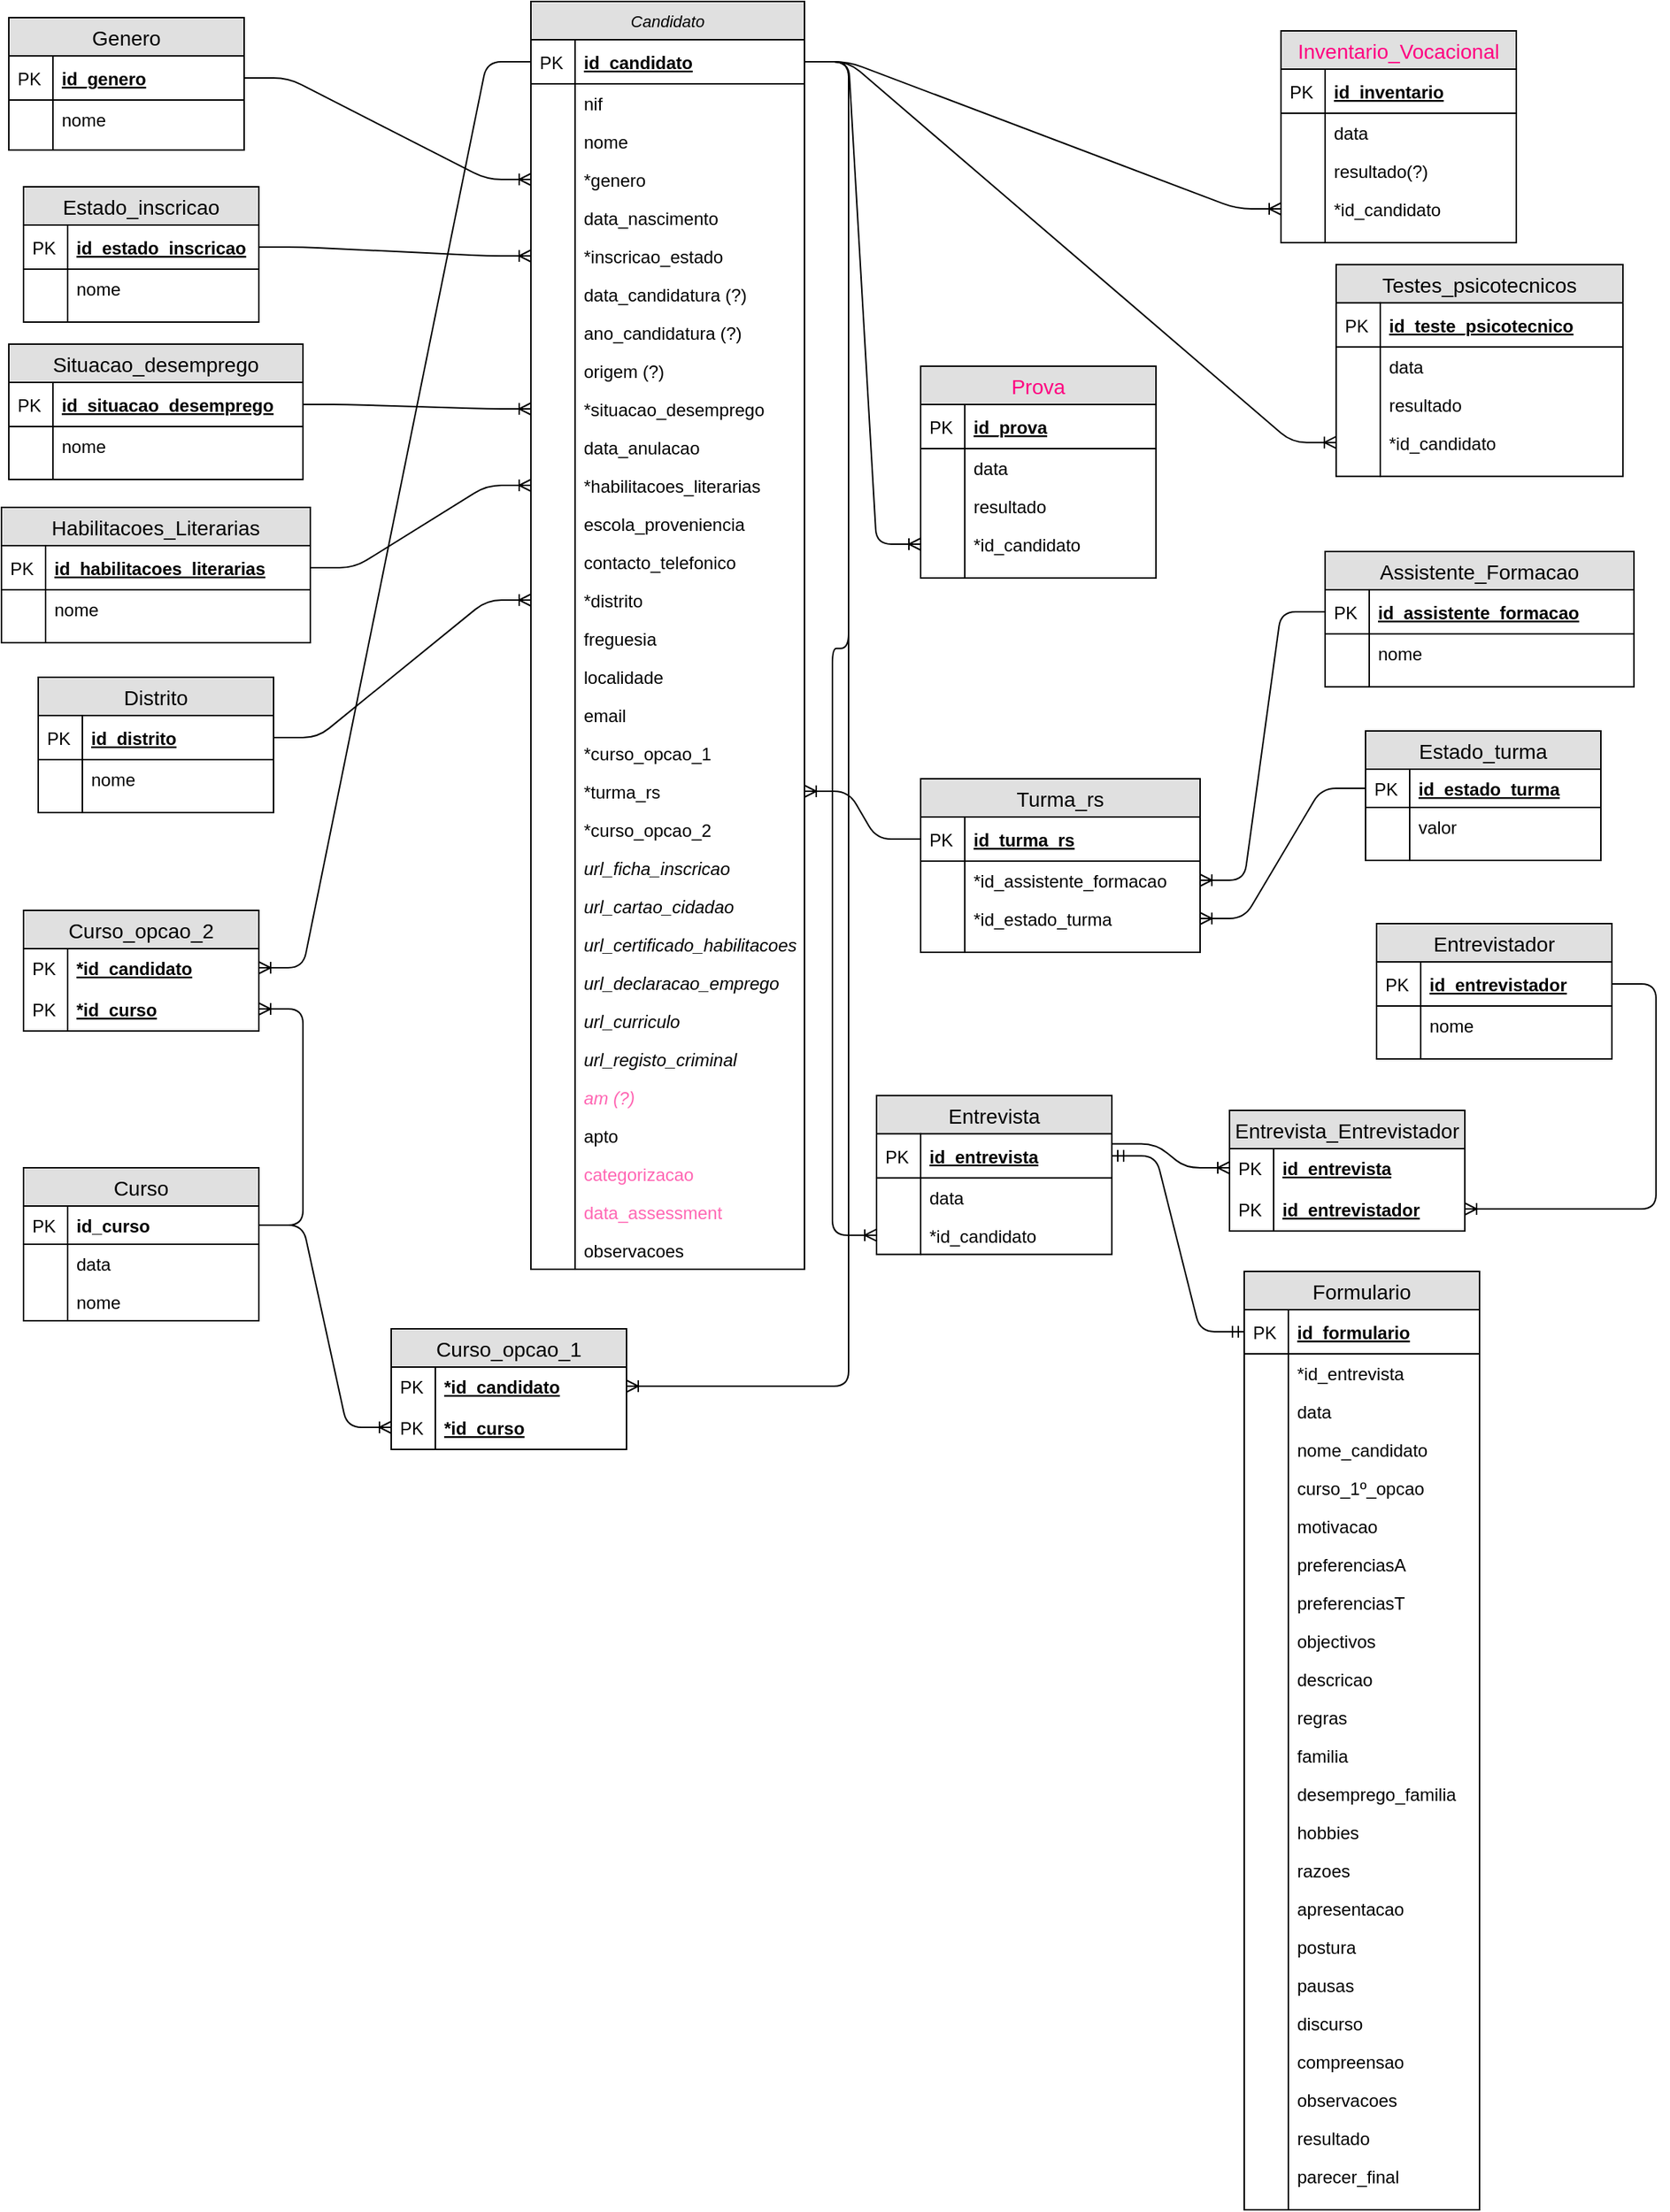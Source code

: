 <mxfile version="11.3.1" type="device" pages="1"><diagram id="cKlJzpNJUfeI7yZMC3EM" name="Page-1"><mxGraphModel dx="1869" dy="847" grid="1" gridSize="10" guides="1" tooltips="1" connect="1" arrows="1" fold="1" page="1" pageScale="1" pageWidth="1169" pageHeight="1654" math="0" shadow="0"><root><mxCell id="0"/><mxCell id="1" parent="0"/><mxCell id="k9MbXm3rc0FIh-uhfr_8-1" value="Candidato" style="swimlane;fontStyle=2;childLayout=stackLayout;horizontal=1;startSize=26;fillColor=#e0e0e0;horizontalStack=0;resizeParent=1;resizeParentMax=0;resizeLast=0;collapsible=1;marginBottom=0;swimlaneFillColor=#ffffff;align=center;fontSize=11;" parent="1" vertex="1"><mxGeometry x="-780" y="2" width="186" height="862" as="geometry"/></mxCell><mxCell id="k9MbXm3rc0FIh-uhfr_8-2" value="id_candidato" style="shape=partialRectangle;top=0;left=0;right=0;bottom=1;align=left;verticalAlign=middle;fillColor=none;spacingLeft=34;spacingRight=4;overflow=hidden;rotatable=0;points=[[0,0.5],[1,0.5]];portConstraint=eastwest;dropTarget=0;fontStyle=5;fontSize=12;" parent="k9MbXm3rc0FIh-uhfr_8-1" vertex="1"><mxGeometry y="26" width="186" height="30" as="geometry"/></mxCell><mxCell id="k9MbXm3rc0FIh-uhfr_8-3" value="PK" style="shape=partialRectangle;top=0;left=0;bottom=0;fillColor=none;align=left;verticalAlign=middle;spacingLeft=4;spacingRight=4;overflow=hidden;rotatable=0;points=[];portConstraint=eastwest;part=1;fontSize=12;" parent="k9MbXm3rc0FIh-uhfr_8-2" vertex="1" connectable="0"><mxGeometry width="30" height="30" as="geometry"/></mxCell><mxCell id="KPi_dSCh_hZ9M2T-Gw58-9" value="nif" style="shape=partialRectangle;top=0;left=0;right=0;bottom=0;align=left;verticalAlign=top;fillColor=none;spacingLeft=34;spacingRight=4;overflow=hidden;rotatable=0;points=[[0,0.5],[1,0.5]];portConstraint=eastwest;dropTarget=0;fontSize=12;" vertex="1" parent="k9MbXm3rc0FIh-uhfr_8-1"><mxGeometry y="56" width="186" height="26" as="geometry"/></mxCell><mxCell id="KPi_dSCh_hZ9M2T-Gw58-10" value="" style="shape=partialRectangle;top=0;left=0;bottom=0;fillColor=none;align=left;verticalAlign=top;spacingLeft=4;spacingRight=4;overflow=hidden;rotatable=0;points=[];portConstraint=eastwest;part=1;fontSize=12;" vertex="1" connectable="0" parent="KPi_dSCh_hZ9M2T-Gw58-9"><mxGeometry width="30" height="26" as="geometry"/></mxCell><mxCell id="k9MbXm3rc0FIh-uhfr_8-4" value="nome" style="shape=partialRectangle;top=0;left=0;right=0;bottom=0;align=left;verticalAlign=top;fillColor=none;spacingLeft=34;spacingRight=4;overflow=hidden;rotatable=0;points=[[0,0.5],[1,0.5]];portConstraint=eastwest;dropTarget=0;fontSize=12;" parent="k9MbXm3rc0FIh-uhfr_8-1" vertex="1"><mxGeometry y="82" width="186" height="26" as="geometry"/></mxCell><mxCell id="k9MbXm3rc0FIh-uhfr_8-5" value="" style="shape=partialRectangle;top=0;left=0;bottom=0;fillColor=none;align=left;verticalAlign=top;spacingLeft=4;spacingRight=4;overflow=hidden;rotatable=0;points=[];portConstraint=eastwest;part=1;fontSize=12;" parent="k9MbXm3rc0FIh-uhfr_8-4" vertex="1" connectable="0"><mxGeometry width="30" height="26" as="geometry"/></mxCell><mxCell id="k9MbXm3rc0FIh-uhfr_8-6" value="*genero" style="shape=partialRectangle;top=0;left=0;right=0;bottom=0;align=left;verticalAlign=top;fillColor=none;spacingLeft=34;spacingRight=4;overflow=hidden;rotatable=0;points=[[0,0.5],[1,0.5]];portConstraint=eastwest;dropTarget=0;fontSize=12;" parent="k9MbXm3rc0FIh-uhfr_8-1" vertex="1"><mxGeometry y="108" width="186" height="26" as="geometry"/></mxCell><mxCell id="k9MbXm3rc0FIh-uhfr_8-7" value="" style="shape=partialRectangle;top=0;left=0;bottom=0;fillColor=none;align=left;verticalAlign=top;spacingLeft=4;spacingRight=4;overflow=hidden;rotatable=0;points=[];portConstraint=eastwest;part=1;fontSize=12;" parent="k9MbXm3rc0FIh-uhfr_8-6" vertex="1" connectable="0"><mxGeometry width="30" height="26" as="geometry"/></mxCell><mxCell id="k9MbXm3rc0FIh-uhfr_8-8" value="data_nascimento" style="shape=partialRectangle;top=0;left=0;right=0;bottom=0;align=left;verticalAlign=top;fillColor=none;spacingLeft=34;spacingRight=4;overflow=hidden;rotatable=0;points=[[0,0.5],[1,0.5]];portConstraint=eastwest;dropTarget=0;fontSize=12;" parent="k9MbXm3rc0FIh-uhfr_8-1" vertex="1"><mxGeometry y="134" width="186" height="26" as="geometry"/></mxCell><mxCell id="k9MbXm3rc0FIh-uhfr_8-9" value="" style="shape=partialRectangle;top=0;left=0;bottom=0;fillColor=none;align=left;verticalAlign=top;spacingLeft=4;spacingRight=4;overflow=hidden;rotatable=0;points=[];portConstraint=eastwest;part=1;fontSize=12;" parent="k9MbXm3rc0FIh-uhfr_8-8" vertex="1" connectable="0"><mxGeometry width="30" height="26" as="geometry"/></mxCell><mxCell id="u7rAbGI9IvUEG3PFh68T-3" value="*inscricao_estado" style="shape=partialRectangle;top=0;left=0;right=0;bottom=0;align=left;verticalAlign=top;fillColor=none;spacingLeft=34;spacingRight=4;overflow=hidden;rotatable=0;points=[[0,0.5],[1,0.5]];portConstraint=eastwest;dropTarget=0;fontSize=12;" parent="k9MbXm3rc0FIh-uhfr_8-1" vertex="1"><mxGeometry y="160" width="186" height="26" as="geometry"/></mxCell><mxCell id="u7rAbGI9IvUEG3PFh68T-4" value="" style="shape=partialRectangle;top=0;left=0;bottom=0;fillColor=none;align=left;verticalAlign=top;spacingLeft=4;spacingRight=4;overflow=hidden;rotatable=0;points=[];portConstraint=eastwest;part=1;fontSize=12;" parent="u7rAbGI9IvUEG3PFh68T-3" vertex="1" connectable="0"><mxGeometry width="30" height="26" as="geometry"/></mxCell><mxCell id="u7rAbGI9IvUEG3PFh68T-9" value="data_candidatura (?)" style="shape=partialRectangle;top=0;left=0;right=0;bottom=0;align=left;verticalAlign=top;fillColor=none;spacingLeft=34;spacingRight=4;overflow=hidden;rotatable=0;points=[[0,0.5],[1,0.5]];portConstraint=eastwest;dropTarget=0;fontSize=12;" parent="k9MbXm3rc0FIh-uhfr_8-1" vertex="1"><mxGeometry y="186" width="186" height="26" as="geometry"/></mxCell><mxCell id="u7rAbGI9IvUEG3PFh68T-10" value="" style="shape=partialRectangle;top=0;left=0;bottom=0;fillColor=none;align=left;verticalAlign=top;spacingLeft=4;spacingRight=4;overflow=hidden;rotatable=0;points=[];portConstraint=eastwest;part=1;fontSize=12;" parent="u7rAbGI9IvUEG3PFh68T-9" vertex="1" connectable="0"><mxGeometry width="30" height="26" as="geometry"/></mxCell><mxCell id="u7rAbGI9IvUEG3PFh68T-11" value="ano_candidatura (?)" style="shape=partialRectangle;top=0;left=0;right=0;bottom=0;align=left;verticalAlign=top;fillColor=none;spacingLeft=34;spacingRight=4;overflow=hidden;rotatable=0;points=[[0,0.5],[1,0.5]];portConstraint=eastwest;dropTarget=0;fontSize=12;" parent="k9MbXm3rc0FIh-uhfr_8-1" vertex="1"><mxGeometry y="212" width="186" height="26" as="geometry"/></mxCell><mxCell id="u7rAbGI9IvUEG3PFh68T-12" value="" style="shape=partialRectangle;top=0;left=0;bottom=0;fillColor=none;align=left;verticalAlign=top;spacingLeft=4;spacingRight=4;overflow=hidden;rotatable=0;points=[];portConstraint=eastwest;part=1;fontSize=12;" parent="u7rAbGI9IvUEG3PFh68T-11" vertex="1" connectable="0"><mxGeometry width="30" height="26" as="geometry"/></mxCell><mxCell id="u7rAbGI9IvUEG3PFh68T-13" value="origem (?)" style="shape=partialRectangle;top=0;left=0;right=0;bottom=0;align=left;verticalAlign=top;fillColor=none;spacingLeft=34;spacingRight=4;overflow=hidden;rotatable=0;points=[[0,0.5],[1,0.5]];portConstraint=eastwest;dropTarget=0;fontSize=12;" parent="k9MbXm3rc0FIh-uhfr_8-1" vertex="1"><mxGeometry y="238" width="186" height="26" as="geometry"/></mxCell><mxCell id="u7rAbGI9IvUEG3PFh68T-14" value="" style="shape=partialRectangle;top=0;left=0;bottom=0;fillColor=none;align=left;verticalAlign=top;spacingLeft=4;spacingRight=4;overflow=hidden;rotatable=0;points=[];portConstraint=eastwest;part=1;fontSize=12;" parent="u7rAbGI9IvUEG3PFh68T-13" vertex="1" connectable="0"><mxGeometry width="30" height="26" as="geometry"/></mxCell><mxCell id="u7rAbGI9IvUEG3PFh68T-15" value="*situacao_desemprego" style="shape=partialRectangle;top=0;left=0;right=0;bottom=0;align=left;verticalAlign=top;fillColor=none;spacingLeft=34;spacingRight=4;overflow=hidden;rotatable=0;points=[[0,0.5],[1,0.5]];portConstraint=eastwest;dropTarget=0;fontSize=12;" parent="k9MbXm3rc0FIh-uhfr_8-1" vertex="1"><mxGeometry y="264" width="186" height="26" as="geometry"/></mxCell><mxCell id="u7rAbGI9IvUEG3PFh68T-16" value="" style="shape=partialRectangle;top=0;left=0;bottom=0;fillColor=none;align=left;verticalAlign=top;spacingLeft=4;spacingRight=4;overflow=hidden;rotatable=0;points=[];portConstraint=eastwest;part=1;fontSize=12;" parent="u7rAbGI9IvUEG3PFh68T-15" vertex="1" connectable="0"><mxGeometry width="30" height="26" as="geometry"/></mxCell><mxCell id="u7rAbGI9IvUEG3PFh68T-17" value="data_anulacao" style="shape=partialRectangle;top=0;left=0;right=0;bottom=0;align=left;verticalAlign=top;fillColor=none;spacingLeft=34;spacingRight=4;overflow=hidden;rotatable=0;points=[[0,0.5],[1,0.5]];portConstraint=eastwest;dropTarget=0;fontSize=12;" parent="k9MbXm3rc0FIh-uhfr_8-1" vertex="1"><mxGeometry y="290" width="186" height="26" as="geometry"/></mxCell><mxCell id="u7rAbGI9IvUEG3PFh68T-18" value="" style="shape=partialRectangle;top=0;left=0;bottom=0;fillColor=none;align=left;verticalAlign=top;spacingLeft=4;spacingRight=4;overflow=hidden;rotatable=0;points=[];portConstraint=eastwest;part=1;fontSize=12;" parent="u7rAbGI9IvUEG3PFh68T-17" vertex="1" connectable="0"><mxGeometry width="30" height="26" as="geometry"/></mxCell><mxCell id="u7rAbGI9IvUEG3PFh68T-19" value="*habilitacoes_literarias" style="shape=partialRectangle;top=0;left=0;right=0;bottom=0;align=left;verticalAlign=top;fillColor=none;spacingLeft=34;spacingRight=4;overflow=hidden;rotatable=0;points=[[0,0.5],[1,0.5]];portConstraint=eastwest;dropTarget=0;fontSize=12;" parent="k9MbXm3rc0FIh-uhfr_8-1" vertex="1"><mxGeometry y="316" width="186" height="26" as="geometry"/></mxCell><mxCell id="u7rAbGI9IvUEG3PFh68T-20" value="" style="shape=partialRectangle;top=0;left=0;bottom=0;fillColor=none;align=left;verticalAlign=top;spacingLeft=4;spacingRight=4;overflow=hidden;rotatable=0;points=[];portConstraint=eastwest;part=1;fontSize=12;" parent="u7rAbGI9IvUEG3PFh68T-19" vertex="1" connectable="0"><mxGeometry width="30" height="26" as="geometry"/></mxCell><mxCell id="u7rAbGI9IvUEG3PFh68T-21" value="escola_proveniencia" style="shape=partialRectangle;top=0;left=0;right=0;bottom=0;align=left;verticalAlign=top;fillColor=none;spacingLeft=34;spacingRight=4;overflow=hidden;rotatable=0;points=[[0,0.5],[1,0.5]];portConstraint=eastwest;dropTarget=0;fontSize=12;" parent="k9MbXm3rc0FIh-uhfr_8-1" vertex="1"><mxGeometry y="342" width="186" height="26" as="geometry"/></mxCell><mxCell id="u7rAbGI9IvUEG3PFh68T-22" value="" style="shape=partialRectangle;top=0;left=0;bottom=0;fillColor=none;align=left;verticalAlign=top;spacingLeft=4;spacingRight=4;overflow=hidden;rotatable=0;points=[];portConstraint=eastwest;part=1;fontSize=12;" parent="u7rAbGI9IvUEG3PFh68T-21" vertex="1" connectable="0"><mxGeometry width="30" height="26" as="geometry"/></mxCell><mxCell id="u7rAbGI9IvUEG3PFh68T-23" value="contacto_telefonico" style="shape=partialRectangle;top=0;left=0;right=0;bottom=0;align=left;verticalAlign=top;fillColor=none;spacingLeft=34;spacingRight=4;overflow=hidden;rotatable=0;points=[[0,0.5],[1,0.5]];portConstraint=eastwest;dropTarget=0;fontSize=12;" parent="k9MbXm3rc0FIh-uhfr_8-1" vertex="1"><mxGeometry y="368" width="186" height="26" as="geometry"/></mxCell><mxCell id="u7rAbGI9IvUEG3PFh68T-24" value="" style="shape=partialRectangle;top=0;left=0;bottom=0;fillColor=none;align=left;verticalAlign=top;spacingLeft=4;spacingRight=4;overflow=hidden;rotatable=0;points=[];portConstraint=eastwest;part=1;fontSize=12;" parent="u7rAbGI9IvUEG3PFh68T-23" vertex="1" connectable="0"><mxGeometry width="30" height="26" as="geometry"/></mxCell><mxCell id="u7rAbGI9IvUEG3PFh68T-31" value="*distrito" style="shape=partialRectangle;top=0;left=0;right=0;bottom=0;align=left;verticalAlign=top;fillColor=none;spacingLeft=34;spacingRight=4;overflow=hidden;rotatable=0;points=[[0,0.5],[1,0.5]];portConstraint=eastwest;dropTarget=0;fontSize=12;" parent="k9MbXm3rc0FIh-uhfr_8-1" vertex="1"><mxGeometry y="394" width="186" height="26" as="geometry"/></mxCell><mxCell id="u7rAbGI9IvUEG3PFh68T-32" value="" style="shape=partialRectangle;top=0;left=0;bottom=0;fillColor=none;align=left;verticalAlign=top;spacingLeft=4;spacingRight=4;overflow=hidden;rotatable=0;points=[];portConstraint=eastwest;part=1;fontSize=12;" parent="u7rAbGI9IvUEG3PFh68T-31" vertex="1" connectable="0"><mxGeometry width="30" height="26" as="geometry"/></mxCell><mxCell id="u7rAbGI9IvUEG3PFh68T-25" value="freguesia" style="shape=partialRectangle;top=0;left=0;right=0;bottom=0;align=left;verticalAlign=top;fillColor=none;spacingLeft=34;spacingRight=4;overflow=hidden;rotatable=0;points=[[0,0.5],[1,0.5]];portConstraint=eastwest;dropTarget=0;fontSize=12;" parent="k9MbXm3rc0FIh-uhfr_8-1" vertex="1"><mxGeometry y="420" width="186" height="26" as="geometry"/></mxCell><mxCell id="u7rAbGI9IvUEG3PFh68T-26" value="" style="shape=partialRectangle;top=0;left=0;bottom=0;fillColor=none;align=left;verticalAlign=top;spacingLeft=4;spacingRight=4;overflow=hidden;rotatable=0;points=[];portConstraint=eastwest;part=1;fontSize=12;" parent="u7rAbGI9IvUEG3PFh68T-25" vertex="1" connectable="0"><mxGeometry width="30" height="26" as="geometry"/></mxCell><mxCell id="u7rAbGI9IvUEG3PFh68T-29" value="localidade" style="shape=partialRectangle;top=0;left=0;right=0;bottom=0;align=left;verticalAlign=top;fillColor=none;spacingLeft=34;spacingRight=4;overflow=hidden;rotatable=0;points=[[0,0.5],[1,0.5]];portConstraint=eastwest;dropTarget=0;fontSize=12;" parent="k9MbXm3rc0FIh-uhfr_8-1" vertex="1"><mxGeometry y="446" width="186" height="26" as="geometry"/></mxCell><mxCell id="u7rAbGI9IvUEG3PFh68T-30" value="" style="shape=partialRectangle;top=0;left=0;bottom=0;fillColor=none;align=left;verticalAlign=top;spacingLeft=4;spacingRight=4;overflow=hidden;rotatable=0;points=[];portConstraint=eastwest;part=1;fontSize=12;" parent="u7rAbGI9IvUEG3PFh68T-29" vertex="1" connectable="0"><mxGeometry width="30" height="26" as="geometry"/></mxCell><mxCell id="u7rAbGI9IvUEG3PFh68T-35" value="email" style="shape=partialRectangle;top=0;left=0;right=0;bottom=0;align=left;verticalAlign=top;fillColor=none;spacingLeft=34;spacingRight=4;overflow=hidden;rotatable=0;points=[[0,0.5],[1,0.5]];portConstraint=eastwest;dropTarget=0;fontSize=12;" parent="k9MbXm3rc0FIh-uhfr_8-1" vertex="1"><mxGeometry y="472" width="186" height="26" as="geometry"/></mxCell><mxCell id="u7rAbGI9IvUEG3PFh68T-36" value="" style="shape=partialRectangle;top=0;left=0;bottom=0;fillColor=none;align=left;verticalAlign=top;spacingLeft=4;spacingRight=4;overflow=hidden;rotatable=0;points=[];portConstraint=eastwest;part=1;fontSize=12;" parent="u7rAbGI9IvUEG3PFh68T-35" vertex="1" connectable="0"><mxGeometry width="30" height="26" as="geometry"/></mxCell><mxCell id="u7rAbGI9IvUEG3PFh68T-37" value="*curso_opcao_1" style="shape=partialRectangle;top=0;left=0;right=0;bottom=0;align=left;verticalAlign=top;fillColor=none;spacingLeft=34;spacingRight=4;overflow=hidden;rotatable=0;points=[[0,0.5],[1,0.5]];portConstraint=eastwest;dropTarget=0;fontSize=12;" parent="k9MbXm3rc0FIh-uhfr_8-1" vertex="1"><mxGeometry y="498" width="186" height="26" as="geometry"/></mxCell><mxCell id="u7rAbGI9IvUEG3PFh68T-38" value="" style="shape=partialRectangle;top=0;left=0;bottom=0;fillColor=none;align=left;verticalAlign=top;spacingLeft=4;spacingRight=4;overflow=hidden;rotatable=0;points=[];portConstraint=eastwest;part=1;fontSize=12;" parent="u7rAbGI9IvUEG3PFh68T-37" vertex="1" connectable="0"><mxGeometry width="30" height="26" as="geometry"/></mxCell><mxCell id="u7rAbGI9IvUEG3PFh68T-43" value="*turma_rs" style="shape=partialRectangle;top=0;left=0;right=0;bottom=0;align=left;verticalAlign=top;fillColor=none;spacingLeft=34;spacingRight=4;overflow=hidden;rotatable=0;points=[[0,0.5],[1,0.5]];portConstraint=eastwest;dropTarget=0;fontSize=12;" parent="k9MbXm3rc0FIh-uhfr_8-1" vertex="1"><mxGeometry y="524" width="186" height="26" as="geometry"/></mxCell><mxCell id="u7rAbGI9IvUEG3PFh68T-44" value="" style="shape=partialRectangle;top=0;left=0;bottom=0;fillColor=none;align=left;verticalAlign=top;spacingLeft=4;spacingRight=4;overflow=hidden;rotatable=0;points=[];portConstraint=eastwest;part=1;fontSize=12;" parent="u7rAbGI9IvUEG3PFh68T-43" vertex="1" connectable="0"><mxGeometry width="30" height="26" as="geometry"/></mxCell><mxCell id="u7rAbGI9IvUEG3PFh68T-53" value="*curso_opcao_2" style="shape=partialRectangle;top=0;left=0;right=0;bottom=0;align=left;verticalAlign=top;fillColor=none;spacingLeft=34;spacingRight=4;overflow=hidden;rotatable=0;points=[[0,0.5],[1,0.5]];portConstraint=eastwest;dropTarget=0;fontSize=12;" parent="k9MbXm3rc0FIh-uhfr_8-1" vertex="1"><mxGeometry y="550" width="186" height="26" as="geometry"/></mxCell><mxCell id="u7rAbGI9IvUEG3PFh68T-54" value="" style="shape=partialRectangle;top=0;left=0;bottom=0;fillColor=none;align=left;verticalAlign=top;spacingLeft=4;spacingRight=4;overflow=hidden;rotatable=0;points=[];portConstraint=eastwest;part=1;fontSize=12;" parent="u7rAbGI9IvUEG3PFh68T-53" vertex="1" connectable="0"><mxGeometry width="30" height="26" as="geometry"/></mxCell><mxCell id="u7rAbGI9IvUEG3PFh68T-55" value="url_ficha_inscricao" style="shape=partialRectangle;top=0;left=0;right=0;bottom=0;align=left;verticalAlign=top;fillColor=none;spacingLeft=34;spacingRight=4;overflow=hidden;rotatable=0;points=[[0,0.5],[1,0.5]];portConstraint=eastwest;dropTarget=0;fontSize=12;fontStyle=2" parent="k9MbXm3rc0FIh-uhfr_8-1" vertex="1"><mxGeometry y="576" width="186" height="26" as="geometry"/></mxCell><mxCell id="u7rAbGI9IvUEG3PFh68T-56" value="" style="shape=partialRectangle;top=0;left=0;bottom=0;fillColor=none;align=left;verticalAlign=top;spacingLeft=4;spacingRight=4;overflow=hidden;rotatable=0;points=[];portConstraint=eastwest;part=1;fontSize=12;" parent="u7rAbGI9IvUEG3PFh68T-55" vertex="1" connectable="0"><mxGeometry width="30" height="26" as="geometry"/></mxCell><mxCell id="u7rAbGI9IvUEG3PFh68T-57" value="url_cartao_cidadao" style="shape=partialRectangle;top=0;left=0;right=0;bottom=0;align=left;verticalAlign=top;fillColor=none;spacingLeft=34;spacingRight=4;overflow=hidden;rotatable=0;points=[[0,0.5],[1,0.5]];portConstraint=eastwest;dropTarget=0;fontSize=12;fontStyle=2" parent="k9MbXm3rc0FIh-uhfr_8-1" vertex="1"><mxGeometry y="602" width="186" height="26" as="geometry"/></mxCell><mxCell id="u7rAbGI9IvUEG3PFh68T-58" value="" style="shape=partialRectangle;top=0;left=0;bottom=0;fillColor=none;align=left;verticalAlign=top;spacingLeft=4;spacingRight=4;overflow=hidden;rotatable=0;points=[];portConstraint=eastwest;part=1;fontSize=12;" parent="u7rAbGI9IvUEG3PFh68T-57" vertex="1" connectable="0"><mxGeometry width="30" height="26" as="geometry"/></mxCell><mxCell id="u7rAbGI9IvUEG3PFh68T-59" value="url_certificado_habilitacoes" style="shape=partialRectangle;top=0;left=0;right=0;bottom=0;align=left;verticalAlign=top;fillColor=none;spacingLeft=34;spacingRight=4;overflow=hidden;rotatable=0;points=[[0,0.5],[1,0.5]];portConstraint=eastwest;dropTarget=0;fontSize=12;fontStyle=2" parent="k9MbXm3rc0FIh-uhfr_8-1" vertex="1"><mxGeometry y="628" width="186" height="26" as="geometry"/></mxCell><mxCell id="u7rAbGI9IvUEG3PFh68T-60" value="" style="shape=partialRectangle;top=0;left=0;bottom=0;fillColor=none;align=left;verticalAlign=top;spacingLeft=4;spacingRight=4;overflow=hidden;rotatable=0;points=[];portConstraint=eastwest;part=1;fontSize=12;" parent="u7rAbGI9IvUEG3PFh68T-59" vertex="1" connectable="0"><mxGeometry width="30" height="26" as="geometry"/></mxCell><mxCell id="u7rAbGI9IvUEG3PFh68T-61" value="url_declaracao_emprego" style="shape=partialRectangle;top=0;left=0;right=0;bottom=0;align=left;verticalAlign=top;fillColor=none;spacingLeft=34;spacingRight=4;overflow=hidden;rotatable=0;points=[[0,0.5],[1,0.5]];portConstraint=eastwest;dropTarget=0;fontSize=12;fontStyle=2" parent="k9MbXm3rc0FIh-uhfr_8-1" vertex="1"><mxGeometry y="654" width="186" height="26" as="geometry"/></mxCell><mxCell id="u7rAbGI9IvUEG3PFh68T-62" value="" style="shape=partialRectangle;top=0;left=0;bottom=0;fillColor=none;align=left;verticalAlign=top;spacingLeft=4;spacingRight=4;overflow=hidden;rotatable=0;points=[];portConstraint=eastwest;part=1;fontSize=12;" parent="u7rAbGI9IvUEG3PFh68T-61" vertex="1" connectable="0"><mxGeometry width="30" height="26" as="geometry"/></mxCell><mxCell id="u7rAbGI9IvUEG3PFh68T-63" value="url_curriculo" style="shape=partialRectangle;top=0;left=0;right=0;bottom=0;align=left;verticalAlign=top;fillColor=none;spacingLeft=34;spacingRight=4;overflow=hidden;rotatable=0;points=[[0,0.5],[1,0.5]];portConstraint=eastwest;dropTarget=0;fontSize=12;fontStyle=2" parent="k9MbXm3rc0FIh-uhfr_8-1" vertex="1"><mxGeometry y="680" width="186" height="26" as="geometry"/></mxCell><mxCell id="u7rAbGI9IvUEG3PFh68T-64" value="" style="shape=partialRectangle;top=0;left=0;bottom=0;fillColor=none;align=left;verticalAlign=top;spacingLeft=4;spacingRight=4;overflow=hidden;rotatable=0;points=[];portConstraint=eastwest;part=1;fontSize=12;" parent="u7rAbGI9IvUEG3PFh68T-63" vertex="1" connectable="0"><mxGeometry width="30" height="26" as="geometry"/></mxCell><mxCell id="u7rAbGI9IvUEG3PFh68T-65" value="url_registo_criminal" style="shape=partialRectangle;top=0;left=0;right=0;bottom=0;align=left;verticalAlign=top;fillColor=none;spacingLeft=34;spacingRight=4;overflow=hidden;rotatable=0;points=[[0,0.5],[1,0.5]];portConstraint=eastwest;dropTarget=0;fontSize=12;fontStyle=2" parent="k9MbXm3rc0FIh-uhfr_8-1" vertex="1"><mxGeometry y="706" width="186" height="26" as="geometry"/></mxCell><mxCell id="u7rAbGI9IvUEG3PFh68T-66" value="" style="shape=partialRectangle;top=0;left=0;bottom=0;fillColor=none;align=left;verticalAlign=top;spacingLeft=4;spacingRight=4;overflow=hidden;rotatable=0;points=[];portConstraint=eastwest;part=1;fontSize=12;" parent="u7rAbGI9IvUEG3PFh68T-65" vertex="1" connectable="0"><mxGeometry width="30" height="26" as="geometry"/></mxCell><mxCell id="u7rAbGI9IvUEG3PFh68T-67" value="am (?)" style="shape=partialRectangle;top=0;left=0;right=0;bottom=0;align=left;verticalAlign=top;fillColor=none;spacingLeft=34;spacingRight=4;overflow=hidden;rotatable=0;points=[[0,0.5],[1,0.5]];portConstraint=eastwest;dropTarget=0;fontSize=12;fontColor=#FF66B3;fontStyle=2" parent="k9MbXm3rc0FIh-uhfr_8-1" vertex="1"><mxGeometry y="732" width="186" height="26" as="geometry"/></mxCell><mxCell id="u7rAbGI9IvUEG3PFh68T-68" value="" style="shape=partialRectangle;top=0;left=0;bottom=0;fillColor=none;align=left;verticalAlign=top;spacingLeft=4;spacingRight=4;overflow=hidden;rotatable=0;points=[];portConstraint=eastwest;part=1;fontSize=12;" parent="u7rAbGI9IvUEG3PFh68T-67" vertex="1" connectable="0"><mxGeometry width="30" height="26" as="geometry"/></mxCell><mxCell id="u7rAbGI9IvUEG3PFh68T-69" value="apto" style="shape=partialRectangle;top=0;left=0;right=0;bottom=0;align=left;verticalAlign=top;fillColor=none;spacingLeft=34;spacingRight=4;overflow=hidden;rotatable=0;points=[[0,0.5],[1,0.5]];portConstraint=eastwest;dropTarget=0;fontSize=12;" parent="k9MbXm3rc0FIh-uhfr_8-1" vertex="1"><mxGeometry y="758" width="186" height="26" as="geometry"/></mxCell><mxCell id="u7rAbGI9IvUEG3PFh68T-70" value="" style="shape=partialRectangle;top=0;left=0;bottom=0;fillColor=none;align=left;verticalAlign=top;spacingLeft=4;spacingRight=4;overflow=hidden;rotatable=0;points=[];portConstraint=eastwest;part=1;fontSize=12;" parent="u7rAbGI9IvUEG3PFh68T-69" vertex="1" connectable="0"><mxGeometry width="30" height="26" as="geometry"/></mxCell><mxCell id="u7rAbGI9IvUEG3PFh68T-101" value="categorizacao" style="shape=partialRectangle;top=0;left=0;right=0;bottom=0;align=left;verticalAlign=top;fillColor=none;spacingLeft=34;spacingRight=4;overflow=hidden;rotatable=0;points=[[0,0.5],[1,0.5]];portConstraint=eastwest;dropTarget=0;fontSize=12;fontColor=#FF66B3;" parent="k9MbXm3rc0FIh-uhfr_8-1" vertex="1"><mxGeometry y="784" width="186" height="26" as="geometry"/></mxCell><mxCell id="u7rAbGI9IvUEG3PFh68T-102" value="" style="shape=partialRectangle;top=0;left=0;bottom=0;fillColor=none;align=left;verticalAlign=top;spacingLeft=4;spacingRight=4;overflow=hidden;rotatable=0;points=[];portConstraint=eastwest;part=1;fontSize=12;" parent="u7rAbGI9IvUEG3PFh68T-101" vertex="1" connectable="0"><mxGeometry width="30" height="26" as="geometry"/></mxCell><mxCell id="u7rAbGI9IvUEG3PFh68T-105" value="data_assessment" style="shape=partialRectangle;top=0;left=0;right=0;bottom=0;align=left;verticalAlign=top;fillColor=none;spacingLeft=34;spacingRight=4;overflow=hidden;rotatable=0;points=[[0,0.5],[1,0.5]];portConstraint=eastwest;dropTarget=0;fontSize=12;fontColor=#FF66B3;" parent="k9MbXm3rc0FIh-uhfr_8-1" vertex="1"><mxGeometry y="810" width="186" height="26" as="geometry"/></mxCell><mxCell id="u7rAbGI9IvUEG3PFh68T-106" value="" style="shape=partialRectangle;top=0;left=0;bottom=0;fillColor=none;align=left;verticalAlign=top;spacingLeft=4;spacingRight=4;overflow=hidden;rotatable=0;points=[];portConstraint=eastwest;part=1;fontSize=12;" parent="u7rAbGI9IvUEG3PFh68T-105" vertex="1" connectable="0"><mxGeometry width="30" height="26" as="geometry"/></mxCell><mxCell id="u7rAbGI9IvUEG3PFh68T-111" value="observacoes" style="shape=partialRectangle;top=0;left=0;right=0;bottom=0;align=left;verticalAlign=top;fillColor=none;spacingLeft=34;spacingRight=4;overflow=hidden;rotatable=0;points=[[0,0.5],[1,0.5]];portConstraint=eastwest;dropTarget=0;fontSize=12;" parent="k9MbXm3rc0FIh-uhfr_8-1" vertex="1"><mxGeometry y="836" width="186" height="26" as="geometry"/></mxCell><mxCell id="u7rAbGI9IvUEG3PFh68T-112" value="" style="shape=partialRectangle;top=0;left=0;bottom=0;fillColor=none;align=left;verticalAlign=top;spacingLeft=4;spacingRight=4;overflow=hidden;rotatable=0;points=[];portConstraint=eastwest;part=1;fontSize=12;" parent="u7rAbGI9IvUEG3PFh68T-111" vertex="1" connectable="0"><mxGeometry width="30" height="26" as="geometry"/></mxCell><mxCell id="k9MbXm3rc0FIh-uhfr_8-12" value="Testes_psicotecnicos" style="swimlane;fontStyle=0;childLayout=stackLayout;horizontal=1;startSize=26;fillColor=#e0e0e0;horizontalStack=0;resizeParent=1;resizeParentMax=0;resizeLast=0;collapsible=1;marginBottom=0;swimlaneFillColor=#ffffff;align=center;fontSize=14;" parent="1" vertex="1"><mxGeometry x="-232.5" y="180.864" width="195" height="144" as="geometry"/></mxCell><mxCell id="k9MbXm3rc0FIh-uhfr_8-13" value="id_teste_psicotecnico" style="shape=partialRectangle;top=0;left=0;right=0;bottom=1;align=left;verticalAlign=middle;fillColor=none;spacingLeft=34;spacingRight=4;overflow=hidden;rotatable=0;points=[[0,0.5],[1,0.5]];portConstraint=eastwest;dropTarget=0;fontStyle=5;fontSize=12;" parent="k9MbXm3rc0FIh-uhfr_8-12" vertex="1"><mxGeometry y="26" width="195" height="30" as="geometry"/></mxCell><mxCell id="k9MbXm3rc0FIh-uhfr_8-14" value="PK" style="shape=partialRectangle;top=0;left=0;bottom=0;fillColor=none;align=left;verticalAlign=middle;spacingLeft=4;spacingRight=4;overflow=hidden;rotatable=0;points=[];portConstraint=eastwest;part=1;fontSize=12;" parent="k9MbXm3rc0FIh-uhfr_8-13" vertex="1" connectable="0"><mxGeometry width="30" height="30" as="geometry"/></mxCell><mxCell id="k9MbXm3rc0FIh-uhfr_8-15" value="data" style="shape=partialRectangle;top=0;left=0;right=0;bottom=0;align=left;verticalAlign=top;fillColor=none;spacingLeft=34;spacingRight=4;overflow=hidden;rotatable=0;points=[[0,0.5],[1,0.5]];portConstraint=eastwest;dropTarget=0;fontSize=12;" parent="k9MbXm3rc0FIh-uhfr_8-12" vertex="1"><mxGeometry y="56" width="195" height="26" as="geometry"/></mxCell><mxCell id="k9MbXm3rc0FIh-uhfr_8-16" value="" style="shape=partialRectangle;top=0;left=0;bottom=0;fillColor=none;align=left;verticalAlign=top;spacingLeft=4;spacingRight=4;overflow=hidden;rotatable=0;points=[];portConstraint=eastwest;part=1;fontSize=12;" parent="k9MbXm3rc0FIh-uhfr_8-15" vertex="1" connectable="0"><mxGeometry width="30" height="26" as="geometry"/></mxCell><mxCell id="3HQfe7ed0bjoQptVPz9Z-131" value="resultado&#10;" style="shape=partialRectangle;top=0;left=0;right=0;bottom=0;align=left;verticalAlign=top;fillColor=none;spacingLeft=34;spacingRight=4;overflow=hidden;rotatable=0;points=[[0,0.5],[1,0.5]];portConstraint=eastwest;dropTarget=0;fontSize=12;" parent="k9MbXm3rc0FIh-uhfr_8-12" vertex="1"><mxGeometry y="82" width="195" height="26" as="geometry"/></mxCell><mxCell id="3HQfe7ed0bjoQptVPz9Z-132" value="" style="shape=partialRectangle;top=0;left=0;bottom=0;fillColor=none;align=left;verticalAlign=top;spacingLeft=4;spacingRight=4;overflow=hidden;rotatable=0;points=[];portConstraint=eastwest;part=1;fontSize=12;" parent="3HQfe7ed0bjoQptVPz9Z-131" vertex="1" connectable="0"><mxGeometry width="30" height="26" as="geometry"/></mxCell><mxCell id="k9MbXm3rc0FIh-uhfr_8-19" value="*id_candidato" style="shape=partialRectangle;top=0;left=0;right=0;bottom=0;align=left;verticalAlign=top;fillColor=none;spacingLeft=34;spacingRight=4;overflow=hidden;rotatable=0;points=[[0,0.5],[1,0.5]];portConstraint=eastwest;dropTarget=0;fontSize=12;" parent="k9MbXm3rc0FIh-uhfr_8-12" vertex="1"><mxGeometry y="108" width="195" height="26" as="geometry"/></mxCell><mxCell id="k9MbXm3rc0FIh-uhfr_8-20" value="" style="shape=partialRectangle;top=0;left=0;bottom=0;fillColor=none;align=left;verticalAlign=top;spacingLeft=4;spacingRight=4;overflow=hidden;rotatable=0;points=[];portConstraint=eastwest;part=1;fontSize=12;" parent="k9MbXm3rc0FIh-uhfr_8-19" vertex="1" connectable="0"><mxGeometry width="30" height="26" as="geometry"/></mxCell><mxCell id="k9MbXm3rc0FIh-uhfr_8-21" value="" style="shape=partialRectangle;top=0;left=0;right=0;bottom=0;align=left;verticalAlign=top;fillColor=none;spacingLeft=34;spacingRight=4;overflow=hidden;rotatable=0;points=[[0,0.5],[1,0.5]];portConstraint=eastwest;dropTarget=0;fontSize=12;" parent="k9MbXm3rc0FIh-uhfr_8-12" vertex="1"><mxGeometry y="134" width="195" height="10" as="geometry"/></mxCell><mxCell id="k9MbXm3rc0FIh-uhfr_8-22" value="" style="shape=partialRectangle;top=0;left=0;bottom=0;fillColor=none;align=left;verticalAlign=top;spacingLeft=4;spacingRight=4;overflow=hidden;rotatable=0;points=[];portConstraint=eastwest;part=1;fontSize=12;" parent="k9MbXm3rc0FIh-uhfr_8-21" vertex="1" connectable="0"><mxGeometry width="30" height="10" as="geometry"/></mxCell><mxCell id="k9MbXm3rc0FIh-uhfr_8-34" value="Turma_rs" style="swimlane;fontStyle=0;childLayout=stackLayout;horizontal=1;startSize=26;fillColor=#e0e0e0;horizontalStack=0;resizeParent=1;resizeParentMax=0;resizeLast=0;collapsible=1;marginBottom=0;swimlaneFillColor=#ffffff;align=center;fontSize=14;" parent="1" vertex="1"><mxGeometry x="-515" y="530.5" width="190" height="118" as="geometry"/></mxCell><mxCell id="k9MbXm3rc0FIh-uhfr_8-35" value="id_turma_rs" style="shape=partialRectangle;top=0;left=0;right=0;bottom=1;align=left;verticalAlign=middle;fillColor=none;spacingLeft=34;spacingRight=4;overflow=hidden;rotatable=0;points=[[0,0.5],[1,0.5]];portConstraint=eastwest;dropTarget=0;fontStyle=5;fontSize=12;" parent="k9MbXm3rc0FIh-uhfr_8-34" vertex="1"><mxGeometry y="26" width="190" height="30" as="geometry"/></mxCell><mxCell id="k9MbXm3rc0FIh-uhfr_8-36" value="PK" style="shape=partialRectangle;top=0;left=0;bottom=0;fillColor=none;align=left;verticalAlign=middle;spacingLeft=4;spacingRight=4;overflow=hidden;rotatable=0;points=[];portConstraint=eastwest;part=1;fontSize=12;" parent="k9MbXm3rc0FIh-uhfr_8-35" vertex="1" connectable="0"><mxGeometry width="30" height="30" as="geometry"/></mxCell><mxCell id="k9MbXm3rc0FIh-uhfr_8-37" value="*id_assistente_formacao" style="shape=partialRectangle;top=0;left=0;right=0;bottom=0;align=left;verticalAlign=top;fillColor=none;spacingLeft=34;spacingRight=4;overflow=hidden;rotatable=0;points=[[0,0.5],[1,0.5]];portConstraint=eastwest;dropTarget=0;fontSize=12;" parent="k9MbXm3rc0FIh-uhfr_8-34" vertex="1"><mxGeometry y="56" width="190" height="26" as="geometry"/></mxCell><mxCell id="k9MbXm3rc0FIh-uhfr_8-38" value="" style="shape=partialRectangle;top=0;left=0;bottom=0;fillColor=none;align=left;verticalAlign=top;spacingLeft=4;spacingRight=4;overflow=hidden;rotatable=0;points=[];portConstraint=eastwest;part=1;fontSize=12;" parent="k9MbXm3rc0FIh-uhfr_8-37" vertex="1" connectable="0"><mxGeometry width="30" height="26" as="geometry"/></mxCell><mxCell id="k9MbXm3rc0FIh-uhfr_8-39" value="*id_estado_turma" style="shape=partialRectangle;top=0;left=0;right=0;bottom=0;align=left;verticalAlign=top;fillColor=none;spacingLeft=34;spacingRight=4;overflow=hidden;rotatable=0;points=[[0,0.5],[1,0.5]];portConstraint=eastwest;dropTarget=0;fontSize=12;" parent="k9MbXm3rc0FIh-uhfr_8-34" vertex="1"><mxGeometry y="82" width="190" height="26" as="geometry"/></mxCell><mxCell id="k9MbXm3rc0FIh-uhfr_8-40" value="" style="shape=partialRectangle;top=0;left=0;bottom=0;fillColor=none;align=left;verticalAlign=top;spacingLeft=4;spacingRight=4;overflow=hidden;rotatable=0;points=[];portConstraint=eastwest;part=1;fontSize=12;" parent="k9MbXm3rc0FIh-uhfr_8-39" vertex="1" connectable="0"><mxGeometry width="30" height="26" as="geometry"/></mxCell><mxCell id="k9MbXm3rc0FIh-uhfr_8-43" value="" style="shape=partialRectangle;top=0;left=0;right=0;bottom=0;align=left;verticalAlign=top;fillColor=none;spacingLeft=34;spacingRight=4;overflow=hidden;rotatable=0;points=[[0,0.5],[1,0.5]];portConstraint=eastwest;dropTarget=0;fontSize=12;" parent="k9MbXm3rc0FIh-uhfr_8-34" vertex="1"><mxGeometry y="108" width="190" height="10" as="geometry"/></mxCell><mxCell id="k9MbXm3rc0FIh-uhfr_8-44" value="" style="shape=partialRectangle;top=0;left=0;bottom=0;fillColor=none;align=left;verticalAlign=top;spacingLeft=4;spacingRight=4;overflow=hidden;rotatable=0;points=[];portConstraint=eastwest;part=1;fontSize=12;" parent="k9MbXm3rc0FIh-uhfr_8-43" vertex="1" connectable="0"><mxGeometry width="30" height="10" as="geometry"/></mxCell><mxCell id="k9MbXm3rc0FIh-uhfr_8-45" value="Entrevista" style="swimlane;fontStyle=0;childLayout=stackLayout;horizontal=1;startSize=26;fillColor=#e0e0e0;horizontalStack=0;resizeParent=1;resizeParentMax=0;resizeLast=0;collapsible=1;marginBottom=0;swimlaneFillColor=#ffffff;align=center;fontSize=14;" parent="1" vertex="1"><mxGeometry x="-545" y="745.818" width="160" height="108" as="geometry"/></mxCell><mxCell id="k9MbXm3rc0FIh-uhfr_8-46" value="id_entrevista" style="shape=partialRectangle;top=0;left=0;right=0;bottom=1;align=left;verticalAlign=middle;fillColor=none;spacingLeft=34;spacingRight=4;overflow=hidden;rotatable=0;points=[[0,0.5],[1,0.5]];portConstraint=eastwest;dropTarget=0;fontStyle=5;fontSize=12;" parent="k9MbXm3rc0FIh-uhfr_8-45" vertex="1"><mxGeometry y="26" width="160" height="30" as="geometry"/></mxCell><mxCell id="k9MbXm3rc0FIh-uhfr_8-47" value="PK" style="shape=partialRectangle;top=0;left=0;bottom=0;fillColor=none;align=left;verticalAlign=middle;spacingLeft=4;spacingRight=4;overflow=hidden;rotatable=0;points=[];portConstraint=eastwest;part=1;fontSize=12;" parent="k9MbXm3rc0FIh-uhfr_8-46" vertex="1" connectable="0"><mxGeometry width="30" height="30" as="geometry"/></mxCell><mxCell id="k9MbXm3rc0FIh-uhfr_8-48" value="data" style="shape=partialRectangle;top=0;left=0;right=0;bottom=0;align=left;verticalAlign=top;fillColor=none;spacingLeft=34;spacingRight=4;overflow=hidden;rotatable=0;points=[[0,0.5],[1,0.5]];portConstraint=eastwest;dropTarget=0;fontSize=12;" parent="k9MbXm3rc0FIh-uhfr_8-45" vertex="1"><mxGeometry y="56" width="160" height="26" as="geometry"/></mxCell><mxCell id="k9MbXm3rc0FIh-uhfr_8-49" value="" style="shape=partialRectangle;top=0;left=0;bottom=0;fillColor=none;align=left;verticalAlign=top;spacingLeft=4;spacingRight=4;overflow=hidden;rotatable=0;points=[];portConstraint=eastwest;part=1;fontSize=12;" parent="k9MbXm3rc0FIh-uhfr_8-48" vertex="1" connectable="0"><mxGeometry width="30" height="26" as="geometry"/></mxCell><mxCell id="3HQfe7ed0bjoQptVPz9Z-156" value="*id_candidato" style="shape=partialRectangle;top=0;left=0;right=0;bottom=0;align=left;verticalAlign=top;fillColor=none;spacingLeft=34;spacingRight=4;overflow=hidden;rotatable=0;points=[[0,0.5],[1,0.5]];portConstraint=eastwest;dropTarget=0;fontSize=12;" parent="k9MbXm3rc0FIh-uhfr_8-45" vertex="1"><mxGeometry y="82" width="160" height="26" as="geometry"/></mxCell><mxCell id="3HQfe7ed0bjoQptVPz9Z-157" value="" style="shape=partialRectangle;top=0;left=0;bottom=0;fillColor=none;align=left;verticalAlign=top;spacingLeft=4;spacingRight=4;overflow=hidden;rotatable=0;points=[];portConstraint=eastwest;part=1;fontSize=12;" parent="3HQfe7ed0bjoQptVPz9Z-156" vertex="1" connectable="0"><mxGeometry width="30" height="26" as="geometry"/></mxCell><mxCell id="k9MbXm3rc0FIh-uhfr_8-56" value="Entrevista_Entrevistador" style="swimlane;fontStyle=0;childLayout=stackLayout;horizontal=1;startSize=26;fillColor=#e0e0e0;horizontalStack=0;resizeParent=1;resizeParentMax=0;resizeLast=0;collapsible=1;marginBottom=0;swimlaneFillColor=#ffffff;align=center;fontSize=14;" parent="1" vertex="1"><mxGeometry x="-305" y="756" width="160" height="82" as="geometry"/></mxCell><mxCell id="3HQfe7ed0bjoQptVPz9Z-142" value="id_entrevista" style="shape=partialRectangle;top=0;left=0;right=0;bottom=0;align=left;verticalAlign=top;fillColor=none;spacingLeft=34;spacingRight=4;overflow=hidden;rotatable=0;points=[[0,0.5],[1,0.5]];portConstraint=eastwest;dropTarget=0;fontSize=12;fontStyle=5" parent="k9MbXm3rc0FIh-uhfr_8-56" vertex="1"><mxGeometry y="26" width="160" height="26" as="geometry"/></mxCell><mxCell id="3HQfe7ed0bjoQptVPz9Z-143" value="PK" style="shape=partialRectangle;top=0;left=0;bottom=0;fillColor=none;align=left;verticalAlign=top;spacingLeft=4;spacingRight=4;overflow=hidden;rotatable=0;points=[];portConstraint=eastwest;part=1;fontSize=12;" parent="3HQfe7ed0bjoQptVPz9Z-142" vertex="1" connectable="0"><mxGeometry width="30" height="26" as="geometry"/></mxCell><mxCell id="k9MbXm3rc0FIh-uhfr_8-57" value="id_entrevistador" style="shape=partialRectangle;top=0;left=0;right=0;bottom=1;align=left;verticalAlign=middle;fillColor=none;spacingLeft=34;spacingRight=4;overflow=hidden;rotatable=0;points=[[0,0.5],[1,0.5]];portConstraint=eastwest;dropTarget=0;fontStyle=5;fontSize=12;" parent="k9MbXm3rc0FIh-uhfr_8-56" vertex="1"><mxGeometry y="52" width="160" height="30" as="geometry"/></mxCell><mxCell id="k9MbXm3rc0FIh-uhfr_8-58" value="PK" style="shape=partialRectangle;top=0;left=0;bottom=0;fillColor=none;align=left;verticalAlign=middle;spacingLeft=4;spacingRight=4;overflow=hidden;rotatable=0;points=[];portConstraint=eastwest;part=1;fontSize=12;" parent="k9MbXm3rc0FIh-uhfr_8-57" vertex="1" connectable="0"><mxGeometry width="30" height="30" as="geometry"/></mxCell><mxCell id="k9MbXm3rc0FIh-uhfr_8-67" value="Entrevistador" style="swimlane;fontStyle=0;childLayout=stackLayout;horizontal=1;startSize=26;fillColor=#e0e0e0;horizontalStack=0;resizeParent=1;resizeParentMax=0;resizeLast=0;collapsible=1;marginBottom=0;swimlaneFillColor=#ffffff;align=center;fontSize=14;" parent="1" vertex="1"><mxGeometry x="-205" y="629" width="160" height="92" as="geometry"/></mxCell><mxCell id="k9MbXm3rc0FIh-uhfr_8-68" value="id_entrevistador" style="shape=partialRectangle;top=0;left=0;right=0;bottom=1;align=left;verticalAlign=middle;fillColor=none;spacingLeft=34;spacingRight=4;overflow=hidden;rotatable=0;points=[[0,0.5],[1,0.5]];portConstraint=eastwest;dropTarget=0;fontStyle=5;fontSize=12;" parent="k9MbXm3rc0FIh-uhfr_8-67" vertex="1"><mxGeometry y="26" width="160" height="30" as="geometry"/></mxCell><mxCell id="k9MbXm3rc0FIh-uhfr_8-69" value="PK" style="shape=partialRectangle;top=0;left=0;bottom=0;fillColor=none;align=left;verticalAlign=middle;spacingLeft=4;spacingRight=4;overflow=hidden;rotatable=0;points=[];portConstraint=eastwest;part=1;fontSize=12;" parent="k9MbXm3rc0FIh-uhfr_8-68" vertex="1" connectable="0"><mxGeometry width="30" height="30" as="geometry"/></mxCell><mxCell id="k9MbXm3rc0FIh-uhfr_8-70" value="nome" style="shape=partialRectangle;top=0;left=0;right=0;bottom=0;align=left;verticalAlign=top;fillColor=none;spacingLeft=34;spacingRight=4;overflow=hidden;rotatable=0;points=[[0,0.5],[1,0.5]];portConstraint=eastwest;dropTarget=0;fontSize=12;" parent="k9MbXm3rc0FIh-uhfr_8-67" vertex="1"><mxGeometry y="56" width="160" height="26" as="geometry"/></mxCell><mxCell id="k9MbXm3rc0FIh-uhfr_8-71" value="" style="shape=partialRectangle;top=0;left=0;bottom=0;fillColor=none;align=left;verticalAlign=top;spacingLeft=4;spacingRight=4;overflow=hidden;rotatable=0;points=[];portConstraint=eastwest;part=1;fontSize=12;" parent="k9MbXm3rc0FIh-uhfr_8-70" vertex="1" connectable="0"><mxGeometry width="30" height="26" as="geometry"/></mxCell><mxCell id="k9MbXm3rc0FIh-uhfr_8-76" value="" style="shape=partialRectangle;top=0;left=0;right=0;bottom=0;align=left;verticalAlign=top;fillColor=none;spacingLeft=34;spacingRight=4;overflow=hidden;rotatable=0;points=[[0,0.5],[1,0.5]];portConstraint=eastwest;dropTarget=0;fontSize=12;" parent="k9MbXm3rc0FIh-uhfr_8-67" vertex="1"><mxGeometry y="82" width="160" height="10" as="geometry"/></mxCell><mxCell id="k9MbXm3rc0FIh-uhfr_8-77" value="" style="shape=partialRectangle;top=0;left=0;bottom=0;fillColor=none;align=left;verticalAlign=top;spacingLeft=4;spacingRight=4;overflow=hidden;rotatable=0;points=[];portConstraint=eastwest;part=1;fontSize=12;" parent="k9MbXm3rc0FIh-uhfr_8-76" vertex="1" connectable="0"><mxGeometry width="30" height="10" as="geometry"/></mxCell><mxCell id="k9MbXm3rc0FIh-uhfr_8-78" value="Formulario" style="swimlane;fontStyle=0;childLayout=stackLayout;horizontal=1;startSize=26;fillColor=#e0e0e0;horizontalStack=0;resizeParent=1;resizeParentMax=0;resizeLast=0;collapsible=1;marginBottom=0;swimlaneFillColor=#ffffff;align=center;fontSize=14;" parent="1" vertex="1"><mxGeometry x="-295" y="865.5" width="160" height="638" as="geometry"/></mxCell><mxCell id="k9MbXm3rc0FIh-uhfr_8-79" value="id_formulario" style="shape=partialRectangle;top=0;left=0;right=0;bottom=1;align=left;verticalAlign=middle;fillColor=none;spacingLeft=34;spacingRight=4;overflow=hidden;rotatable=0;points=[[0,0.5],[1,0.5]];portConstraint=eastwest;dropTarget=0;fontStyle=5;fontSize=12;" parent="k9MbXm3rc0FIh-uhfr_8-78" vertex="1"><mxGeometry y="26" width="160" height="30" as="geometry"/></mxCell><mxCell id="k9MbXm3rc0FIh-uhfr_8-80" value="PK" style="shape=partialRectangle;top=0;left=0;bottom=0;fillColor=none;align=left;verticalAlign=middle;spacingLeft=4;spacingRight=4;overflow=hidden;rotatable=0;points=[];portConstraint=eastwest;part=1;fontSize=12;" parent="k9MbXm3rc0FIh-uhfr_8-79" vertex="1" connectable="0"><mxGeometry width="30" height="30" as="geometry"/></mxCell><mxCell id="nMNypgsU4XY4ew0-SfxB-7" value="*id_entrevista" style="shape=partialRectangle;top=0;left=0;right=0;bottom=0;align=left;verticalAlign=top;fillColor=none;spacingLeft=34;spacingRight=4;overflow=hidden;rotatable=0;points=[[0,0.5],[1,0.5]];portConstraint=eastwest;dropTarget=0;fontSize=12;" parent="k9MbXm3rc0FIh-uhfr_8-78" vertex="1"><mxGeometry y="56" width="160" height="26" as="geometry"/></mxCell><mxCell id="nMNypgsU4XY4ew0-SfxB-8" value="" style="shape=partialRectangle;top=0;left=0;bottom=0;fillColor=none;align=left;verticalAlign=top;spacingLeft=4;spacingRight=4;overflow=hidden;rotatable=0;points=[];portConstraint=eastwest;part=1;fontSize=12;" parent="nMNypgsU4XY4ew0-SfxB-7" vertex="1" connectable="0"><mxGeometry width="30" height="26" as="geometry"/></mxCell><mxCell id="nMNypgsU4XY4ew0-SfxB-17" value="data" style="shape=partialRectangle;top=0;left=0;right=0;bottom=0;align=left;verticalAlign=top;fillColor=none;spacingLeft=34;spacingRight=4;overflow=hidden;rotatable=0;points=[[0,0.5],[1,0.5]];portConstraint=eastwest;dropTarget=0;fontSize=12;" parent="k9MbXm3rc0FIh-uhfr_8-78" vertex="1"><mxGeometry y="82" width="160" height="26" as="geometry"/></mxCell><mxCell id="nMNypgsU4XY4ew0-SfxB-18" value="" style="shape=partialRectangle;top=0;left=0;bottom=0;fillColor=none;align=left;verticalAlign=top;spacingLeft=4;spacingRight=4;overflow=hidden;rotatable=0;points=[];portConstraint=eastwest;part=1;fontSize=12;" parent="nMNypgsU4XY4ew0-SfxB-17" vertex="1" connectable="0"><mxGeometry width="30" height="26" as="geometry"/></mxCell><mxCell id="nMNypgsU4XY4ew0-SfxB-21" value="nome_candidato" style="shape=partialRectangle;top=0;left=0;right=0;bottom=0;align=left;verticalAlign=top;fillColor=none;spacingLeft=34;spacingRight=4;overflow=hidden;rotatable=0;points=[[0,0.5],[1,0.5]];portConstraint=eastwest;dropTarget=0;fontSize=12;" parent="k9MbXm3rc0FIh-uhfr_8-78" vertex="1"><mxGeometry y="108" width="160" height="26" as="geometry"/></mxCell><mxCell id="nMNypgsU4XY4ew0-SfxB-22" value="" style="shape=partialRectangle;top=0;left=0;bottom=0;fillColor=none;align=left;verticalAlign=top;spacingLeft=4;spacingRight=4;overflow=hidden;rotatable=0;points=[];portConstraint=eastwest;part=1;fontSize=12;" parent="nMNypgsU4XY4ew0-SfxB-21" vertex="1" connectable="0"><mxGeometry width="30" height="26" as="geometry"/></mxCell><mxCell id="nMNypgsU4XY4ew0-SfxB-19" value="curso_1º_opcao" style="shape=partialRectangle;top=0;left=0;right=0;bottom=0;align=left;verticalAlign=top;fillColor=none;spacingLeft=34;spacingRight=4;overflow=hidden;rotatable=0;points=[[0,0.5],[1,0.5]];portConstraint=eastwest;dropTarget=0;fontSize=12;" parent="k9MbXm3rc0FIh-uhfr_8-78" vertex="1"><mxGeometry y="134" width="160" height="26" as="geometry"/></mxCell><mxCell id="nMNypgsU4XY4ew0-SfxB-20" value="" style="shape=partialRectangle;top=0;left=0;bottom=0;fillColor=none;align=left;verticalAlign=top;spacingLeft=4;spacingRight=4;overflow=hidden;rotatable=0;points=[];portConstraint=eastwest;part=1;fontSize=12;" parent="nMNypgsU4XY4ew0-SfxB-19" vertex="1" connectable="0"><mxGeometry width="30" height="26" as="geometry"/></mxCell><mxCell id="nMNypgsU4XY4ew0-SfxB-15" value="motivacao" style="shape=partialRectangle;top=0;left=0;right=0;bottom=0;align=left;verticalAlign=top;fillColor=none;spacingLeft=34;spacingRight=4;overflow=hidden;rotatable=0;points=[[0,0.5],[1,0.5]];portConstraint=eastwest;dropTarget=0;fontSize=12;" parent="k9MbXm3rc0FIh-uhfr_8-78" vertex="1"><mxGeometry y="160" width="160" height="26" as="geometry"/></mxCell><mxCell id="nMNypgsU4XY4ew0-SfxB-16" value="" style="shape=partialRectangle;top=0;left=0;bottom=0;fillColor=none;align=left;verticalAlign=top;spacingLeft=4;spacingRight=4;overflow=hidden;rotatable=0;points=[];portConstraint=eastwest;part=1;fontSize=12;" parent="nMNypgsU4XY4ew0-SfxB-15" vertex="1" connectable="0"><mxGeometry width="30" height="26" as="geometry"/></mxCell><mxCell id="nMNypgsU4XY4ew0-SfxB-13" value="preferenciasA" style="shape=partialRectangle;top=0;left=0;right=0;bottom=0;align=left;verticalAlign=top;fillColor=none;spacingLeft=34;spacingRight=4;overflow=hidden;rotatable=0;points=[[0,0.5],[1,0.5]];portConstraint=eastwest;dropTarget=0;fontSize=12;" parent="k9MbXm3rc0FIh-uhfr_8-78" vertex="1"><mxGeometry y="186" width="160" height="26" as="geometry"/></mxCell><mxCell id="nMNypgsU4XY4ew0-SfxB-14" value="" style="shape=partialRectangle;top=0;left=0;bottom=0;fillColor=none;align=left;verticalAlign=top;spacingLeft=4;spacingRight=4;overflow=hidden;rotatable=0;points=[];portConstraint=eastwest;part=1;fontSize=12;" parent="nMNypgsU4XY4ew0-SfxB-13" vertex="1" connectable="0"><mxGeometry width="30" height="26" as="geometry"/></mxCell><mxCell id="nMNypgsU4XY4ew0-SfxB-11" value="preferenciasT" style="shape=partialRectangle;top=0;left=0;right=0;bottom=0;align=left;verticalAlign=top;fillColor=none;spacingLeft=34;spacingRight=4;overflow=hidden;rotatable=0;points=[[0,0.5],[1,0.5]];portConstraint=eastwest;dropTarget=0;fontSize=12;" parent="k9MbXm3rc0FIh-uhfr_8-78" vertex="1"><mxGeometry y="212" width="160" height="26" as="geometry"/></mxCell><mxCell id="nMNypgsU4XY4ew0-SfxB-12" value="" style="shape=partialRectangle;top=0;left=0;bottom=0;fillColor=none;align=left;verticalAlign=top;spacingLeft=4;spacingRight=4;overflow=hidden;rotatable=0;points=[];portConstraint=eastwest;part=1;fontSize=12;" parent="nMNypgsU4XY4ew0-SfxB-11" vertex="1" connectable="0"><mxGeometry width="30" height="26" as="geometry"/></mxCell><mxCell id="nata48VWPKXDu6QqOagR-1" value="objectivos" style="shape=partialRectangle;top=0;left=0;right=0;bottom=0;align=left;verticalAlign=top;fillColor=none;spacingLeft=34;spacingRight=4;overflow=hidden;rotatable=0;points=[[0,0.5],[1,0.5]];portConstraint=eastwest;dropTarget=0;fontSize=12;" parent="k9MbXm3rc0FIh-uhfr_8-78" vertex="1"><mxGeometry y="238" width="160" height="26" as="geometry"/></mxCell><mxCell id="nata48VWPKXDu6QqOagR-2" value="" style="shape=partialRectangle;top=0;left=0;bottom=0;fillColor=none;align=left;verticalAlign=top;spacingLeft=4;spacingRight=4;overflow=hidden;rotatable=0;points=[];portConstraint=eastwest;part=1;fontSize=12;" parent="nata48VWPKXDu6QqOagR-1" vertex="1" connectable="0"><mxGeometry width="30" height="26" as="geometry"/></mxCell><mxCell id="nata48VWPKXDu6QqOagR-5" value="descricao" style="shape=partialRectangle;top=0;left=0;right=0;bottom=0;align=left;verticalAlign=top;fillColor=none;spacingLeft=34;spacingRight=4;overflow=hidden;rotatable=0;points=[[0,0.5],[1,0.5]];portConstraint=eastwest;dropTarget=0;fontSize=12;" parent="k9MbXm3rc0FIh-uhfr_8-78" vertex="1"><mxGeometry y="264" width="160" height="26" as="geometry"/></mxCell><mxCell id="nata48VWPKXDu6QqOagR-6" value="" style="shape=partialRectangle;top=0;left=0;bottom=0;fillColor=none;align=left;verticalAlign=top;spacingLeft=4;spacingRight=4;overflow=hidden;rotatable=0;points=[];portConstraint=eastwest;part=1;fontSize=12;" parent="nata48VWPKXDu6QqOagR-5" vertex="1" connectable="0"><mxGeometry width="30" height="26" as="geometry"/></mxCell><mxCell id="nata48VWPKXDu6QqOagR-9" value="regras" style="shape=partialRectangle;top=0;left=0;right=0;bottom=0;align=left;verticalAlign=top;fillColor=none;spacingLeft=34;spacingRight=4;overflow=hidden;rotatable=0;points=[[0,0.5],[1,0.5]];portConstraint=eastwest;dropTarget=0;fontSize=12;" parent="k9MbXm3rc0FIh-uhfr_8-78" vertex="1"><mxGeometry y="290" width="160" height="26" as="geometry"/></mxCell><mxCell id="nata48VWPKXDu6QqOagR-10" value="" style="shape=partialRectangle;top=0;left=0;bottom=0;fillColor=none;align=left;verticalAlign=top;spacingLeft=4;spacingRight=4;overflow=hidden;rotatable=0;points=[];portConstraint=eastwest;part=1;fontSize=12;" parent="nata48VWPKXDu6QqOagR-9" vertex="1" connectable="0"><mxGeometry width="30" height="26" as="geometry"/></mxCell><mxCell id="nata48VWPKXDu6QqOagR-11" value="familia" style="shape=partialRectangle;top=0;left=0;right=0;bottom=0;align=left;verticalAlign=top;fillColor=none;spacingLeft=34;spacingRight=4;overflow=hidden;rotatable=0;points=[[0,0.5],[1,0.5]];portConstraint=eastwest;dropTarget=0;fontSize=12;" parent="k9MbXm3rc0FIh-uhfr_8-78" vertex="1"><mxGeometry y="316" width="160" height="26" as="geometry"/></mxCell><mxCell id="nata48VWPKXDu6QqOagR-12" value="" style="shape=partialRectangle;top=0;left=0;bottom=0;fillColor=none;align=left;verticalAlign=top;spacingLeft=4;spacingRight=4;overflow=hidden;rotatable=0;points=[];portConstraint=eastwest;part=1;fontSize=12;" parent="nata48VWPKXDu6QqOagR-11" vertex="1" connectable="0"><mxGeometry width="30" height="26" as="geometry"/></mxCell><mxCell id="nata48VWPKXDu6QqOagR-13" value="desemprego_familia" style="shape=partialRectangle;top=0;left=0;right=0;bottom=0;align=left;verticalAlign=top;fillColor=none;spacingLeft=34;spacingRight=4;overflow=hidden;rotatable=0;points=[[0,0.5],[1,0.5]];portConstraint=eastwest;dropTarget=0;fontSize=12;" parent="k9MbXm3rc0FIh-uhfr_8-78" vertex="1"><mxGeometry y="342" width="160" height="26" as="geometry"/></mxCell><mxCell id="nata48VWPKXDu6QqOagR-14" value="" style="shape=partialRectangle;top=0;left=0;bottom=0;fillColor=none;align=left;verticalAlign=top;spacingLeft=4;spacingRight=4;overflow=hidden;rotatable=0;points=[];portConstraint=eastwest;part=1;fontSize=12;" parent="nata48VWPKXDu6QqOagR-13" vertex="1" connectable="0"><mxGeometry width="30" height="26" as="geometry"/></mxCell><mxCell id="nata48VWPKXDu6QqOagR-7" value="hobbies" style="shape=partialRectangle;top=0;left=0;right=0;bottom=0;align=left;verticalAlign=top;fillColor=none;spacingLeft=34;spacingRight=4;overflow=hidden;rotatable=0;points=[[0,0.5],[1,0.5]];portConstraint=eastwest;dropTarget=0;fontSize=12;" parent="k9MbXm3rc0FIh-uhfr_8-78" vertex="1"><mxGeometry y="368" width="160" height="26" as="geometry"/></mxCell><mxCell id="nata48VWPKXDu6QqOagR-8" value="" style="shape=partialRectangle;top=0;left=0;bottom=0;fillColor=none;align=left;verticalAlign=top;spacingLeft=4;spacingRight=4;overflow=hidden;rotatable=0;points=[];portConstraint=eastwest;part=1;fontSize=12;" parent="nata48VWPKXDu6QqOagR-7" vertex="1" connectable="0"><mxGeometry width="30" height="26" as="geometry"/></mxCell><mxCell id="nata48VWPKXDu6QqOagR-3" value="razoes" style="shape=partialRectangle;top=0;left=0;right=0;bottom=0;align=left;verticalAlign=top;fillColor=none;spacingLeft=34;spacingRight=4;overflow=hidden;rotatable=0;points=[[0,0.5],[1,0.5]];portConstraint=eastwest;dropTarget=0;fontSize=12;" parent="k9MbXm3rc0FIh-uhfr_8-78" vertex="1"><mxGeometry y="394" width="160" height="26" as="geometry"/></mxCell><mxCell id="nata48VWPKXDu6QqOagR-4" value="" style="shape=partialRectangle;top=0;left=0;bottom=0;fillColor=none;align=left;verticalAlign=top;spacingLeft=4;spacingRight=4;overflow=hidden;rotatable=0;points=[];portConstraint=eastwest;part=1;fontSize=12;" parent="nata48VWPKXDu6QqOagR-3" vertex="1" connectable="0"><mxGeometry width="30" height="26" as="geometry"/></mxCell><mxCell id="nata48VWPKXDu6QqOagR-21" value="apresentacao" style="shape=partialRectangle;top=0;left=0;right=0;bottom=0;align=left;verticalAlign=top;fillColor=none;spacingLeft=34;spacingRight=4;overflow=hidden;rotatable=0;points=[[0,0.5],[1,0.5]];portConstraint=eastwest;dropTarget=0;fontSize=12;" parent="k9MbXm3rc0FIh-uhfr_8-78" vertex="1"><mxGeometry y="420" width="160" height="26" as="geometry"/></mxCell><mxCell id="nata48VWPKXDu6QqOagR-22" value="" style="shape=partialRectangle;top=0;left=0;bottom=0;fillColor=none;align=left;verticalAlign=top;spacingLeft=4;spacingRight=4;overflow=hidden;rotatable=0;points=[];portConstraint=eastwest;part=1;fontSize=12;" parent="nata48VWPKXDu6QqOagR-21" vertex="1" connectable="0"><mxGeometry width="30" height="26" as="geometry"/></mxCell><mxCell id="nata48VWPKXDu6QqOagR-19" value="postura" style="shape=partialRectangle;top=0;left=0;right=0;bottom=0;align=left;verticalAlign=top;fillColor=none;spacingLeft=34;spacingRight=4;overflow=hidden;rotatable=0;points=[[0,0.5],[1,0.5]];portConstraint=eastwest;dropTarget=0;fontSize=12;" parent="k9MbXm3rc0FIh-uhfr_8-78" vertex="1"><mxGeometry y="446" width="160" height="26" as="geometry"/></mxCell><mxCell id="nata48VWPKXDu6QqOagR-20" value="" style="shape=partialRectangle;top=0;left=0;bottom=0;fillColor=none;align=left;verticalAlign=top;spacingLeft=4;spacingRight=4;overflow=hidden;rotatable=0;points=[];portConstraint=eastwest;part=1;fontSize=12;" parent="nata48VWPKXDu6QqOagR-19" vertex="1" connectable="0"><mxGeometry width="30" height="26" as="geometry"/></mxCell><mxCell id="nata48VWPKXDu6QqOagR-17" value="pausas" style="shape=partialRectangle;top=0;left=0;right=0;bottom=0;align=left;verticalAlign=top;fillColor=none;spacingLeft=34;spacingRight=4;overflow=hidden;rotatable=0;points=[[0,0.5],[1,0.5]];portConstraint=eastwest;dropTarget=0;fontSize=12;" parent="k9MbXm3rc0FIh-uhfr_8-78" vertex="1"><mxGeometry y="472" width="160" height="26" as="geometry"/></mxCell><mxCell id="nata48VWPKXDu6QqOagR-18" value="" style="shape=partialRectangle;top=0;left=0;bottom=0;fillColor=none;align=left;verticalAlign=top;spacingLeft=4;spacingRight=4;overflow=hidden;rotatable=0;points=[];portConstraint=eastwest;part=1;fontSize=12;" parent="nata48VWPKXDu6QqOagR-17" vertex="1" connectable="0"><mxGeometry width="30" height="26" as="geometry"/></mxCell><mxCell id="nata48VWPKXDu6QqOagR-23" value="discurso" style="shape=partialRectangle;top=0;left=0;right=0;bottom=0;align=left;verticalAlign=top;fillColor=none;spacingLeft=34;spacingRight=4;overflow=hidden;rotatable=0;points=[[0,0.5],[1,0.5]];portConstraint=eastwest;dropTarget=0;fontSize=12;" parent="k9MbXm3rc0FIh-uhfr_8-78" vertex="1"><mxGeometry y="498" width="160" height="26" as="geometry"/></mxCell><mxCell id="nata48VWPKXDu6QqOagR-24" value="" style="shape=partialRectangle;top=0;left=0;bottom=0;fillColor=none;align=left;verticalAlign=top;spacingLeft=4;spacingRight=4;overflow=hidden;rotatable=0;points=[];portConstraint=eastwest;part=1;fontSize=12;" parent="nata48VWPKXDu6QqOagR-23" vertex="1" connectable="0"><mxGeometry width="30" height="26" as="geometry"/></mxCell><mxCell id="nata48VWPKXDu6QqOagR-15" value="compreensao" style="shape=partialRectangle;top=0;left=0;right=0;bottom=0;align=left;verticalAlign=top;fillColor=none;spacingLeft=34;spacingRight=4;overflow=hidden;rotatable=0;points=[[0,0.5],[1,0.5]];portConstraint=eastwest;dropTarget=0;fontSize=12;" parent="k9MbXm3rc0FIh-uhfr_8-78" vertex="1"><mxGeometry y="524" width="160" height="26" as="geometry"/></mxCell><mxCell id="nata48VWPKXDu6QqOagR-16" value="" style="shape=partialRectangle;top=0;left=0;bottom=0;fillColor=none;align=left;verticalAlign=top;spacingLeft=4;spacingRight=4;overflow=hidden;rotatable=0;points=[];portConstraint=eastwest;part=1;fontSize=12;" parent="nata48VWPKXDu6QqOagR-15" vertex="1" connectable="0"><mxGeometry width="30" height="26" as="geometry"/></mxCell><mxCell id="nata48VWPKXDu6QqOagR-27" value="observacoes" style="shape=partialRectangle;top=0;left=0;right=0;bottom=0;align=left;verticalAlign=top;fillColor=none;spacingLeft=34;spacingRight=4;overflow=hidden;rotatable=0;points=[[0,0.5],[1,0.5]];portConstraint=eastwest;dropTarget=0;fontSize=12;" parent="k9MbXm3rc0FIh-uhfr_8-78" vertex="1"><mxGeometry y="550" width="160" height="26" as="geometry"/></mxCell><mxCell id="nata48VWPKXDu6QqOagR-28" value="" style="shape=partialRectangle;top=0;left=0;bottom=0;fillColor=none;align=left;verticalAlign=top;spacingLeft=4;spacingRight=4;overflow=hidden;rotatable=0;points=[];portConstraint=eastwest;part=1;fontSize=12;" parent="nata48VWPKXDu6QqOagR-27" vertex="1" connectable="0"><mxGeometry width="30" height="26" as="geometry"/></mxCell><mxCell id="nata48VWPKXDu6QqOagR-25" value="resultado" style="shape=partialRectangle;top=0;left=0;right=0;bottom=0;align=left;verticalAlign=top;fillColor=none;spacingLeft=34;spacingRight=4;overflow=hidden;rotatable=0;points=[[0,0.5],[1,0.5]];portConstraint=eastwest;dropTarget=0;fontSize=12;" parent="k9MbXm3rc0FIh-uhfr_8-78" vertex="1"><mxGeometry y="576" width="160" height="26" as="geometry"/></mxCell><mxCell id="nata48VWPKXDu6QqOagR-26" value="" style="shape=partialRectangle;top=0;left=0;bottom=0;fillColor=none;align=left;verticalAlign=top;spacingLeft=4;spacingRight=4;overflow=hidden;rotatable=0;points=[];portConstraint=eastwest;part=1;fontSize=12;" parent="nata48VWPKXDu6QqOagR-25" vertex="1" connectable="0"><mxGeometry width="30" height="26" as="geometry"/></mxCell><mxCell id="k9MbXm3rc0FIh-uhfr_8-85" value="parecer_final" style="shape=partialRectangle;top=0;left=0;right=0;bottom=0;align=left;verticalAlign=top;fillColor=none;spacingLeft=34;spacingRight=4;overflow=hidden;rotatable=0;points=[[0,0.5],[1,0.5]];portConstraint=eastwest;dropTarget=0;fontSize=12;" parent="k9MbXm3rc0FIh-uhfr_8-78" vertex="1"><mxGeometry y="602" width="160" height="26" as="geometry"/></mxCell><mxCell id="k9MbXm3rc0FIh-uhfr_8-86" value="" style="shape=partialRectangle;top=0;left=0;bottom=0;fillColor=none;align=left;verticalAlign=top;spacingLeft=4;spacingRight=4;overflow=hidden;rotatable=0;points=[];portConstraint=eastwest;part=1;fontSize=12;" parent="k9MbXm3rc0FIh-uhfr_8-85" vertex="1" connectable="0"><mxGeometry width="30" height="26" as="geometry"/></mxCell><mxCell id="k9MbXm3rc0FIh-uhfr_8-87" value="" style="shape=partialRectangle;top=0;left=0;right=0;bottom=0;align=left;verticalAlign=top;fillColor=none;spacingLeft=34;spacingRight=4;overflow=hidden;rotatable=0;points=[[0,0.5],[1,0.5]];portConstraint=eastwest;dropTarget=0;fontSize=12;" parent="k9MbXm3rc0FIh-uhfr_8-78" vertex="1"><mxGeometry y="628" width="160" height="10" as="geometry"/></mxCell><mxCell id="k9MbXm3rc0FIh-uhfr_8-88" value="" style="shape=partialRectangle;top=0;left=0;bottom=0;fillColor=none;align=left;verticalAlign=top;spacingLeft=4;spacingRight=4;overflow=hidden;rotatable=0;points=[];portConstraint=eastwest;part=1;fontSize=12;" parent="k9MbXm3rc0FIh-uhfr_8-87" vertex="1" connectable="0"><mxGeometry width="30" height="10" as="geometry"/></mxCell><mxCell id="k9MbXm3rc0FIh-uhfr_8-89" value="Assistente_Formacao" style="swimlane;fontStyle=0;childLayout=stackLayout;horizontal=1;startSize=26;fillColor=#e0e0e0;horizontalStack=0;resizeParent=1;resizeParentMax=0;resizeLast=0;collapsible=1;marginBottom=0;swimlaneFillColor=#ffffff;align=center;fontSize=14;" parent="1" vertex="1"><mxGeometry x="-240" y="376" width="210" height="92" as="geometry"/></mxCell><mxCell id="k9MbXm3rc0FIh-uhfr_8-90" value="id_assistente_formacao" style="shape=partialRectangle;top=0;left=0;right=0;bottom=1;align=left;verticalAlign=middle;fillColor=none;spacingLeft=34;spacingRight=4;overflow=hidden;rotatable=0;points=[[0,0.5],[1,0.5]];portConstraint=eastwest;dropTarget=0;fontStyle=5;fontSize=12;" parent="k9MbXm3rc0FIh-uhfr_8-89" vertex="1"><mxGeometry y="26" width="210" height="30" as="geometry"/></mxCell><mxCell id="k9MbXm3rc0FIh-uhfr_8-91" value="PK" style="shape=partialRectangle;top=0;left=0;bottom=0;fillColor=none;align=left;verticalAlign=middle;spacingLeft=4;spacingRight=4;overflow=hidden;rotatable=0;points=[];portConstraint=eastwest;part=1;fontSize=12;" parent="k9MbXm3rc0FIh-uhfr_8-90" vertex="1" connectable="0"><mxGeometry width="30" height="30" as="geometry"/></mxCell><mxCell id="k9MbXm3rc0FIh-uhfr_8-92" value="nome" style="shape=partialRectangle;top=0;left=0;right=0;bottom=0;align=left;verticalAlign=top;fillColor=none;spacingLeft=34;spacingRight=4;overflow=hidden;rotatable=0;points=[[0,0.5],[1,0.5]];portConstraint=eastwest;dropTarget=0;fontSize=12;" parent="k9MbXm3rc0FIh-uhfr_8-89" vertex="1"><mxGeometry y="56" width="210" height="26" as="geometry"/></mxCell><mxCell id="k9MbXm3rc0FIh-uhfr_8-93" value="" style="shape=partialRectangle;top=0;left=0;bottom=0;fillColor=none;align=left;verticalAlign=top;spacingLeft=4;spacingRight=4;overflow=hidden;rotatable=0;points=[];portConstraint=eastwest;part=1;fontSize=12;" parent="k9MbXm3rc0FIh-uhfr_8-92" vertex="1" connectable="0"><mxGeometry width="30" height="26" as="geometry"/></mxCell><mxCell id="k9MbXm3rc0FIh-uhfr_8-98" value="" style="shape=partialRectangle;top=0;left=0;right=0;bottom=0;align=left;verticalAlign=top;fillColor=none;spacingLeft=34;spacingRight=4;overflow=hidden;rotatable=0;points=[[0,0.5],[1,0.5]];portConstraint=eastwest;dropTarget=0;fontSize=12;" parent="k9MbXm3rc0FIh-uhfr_8-89" vertex="1"><mxGeometry y="82" width="210" height="10" as="geometry"/></mxCell><mxCell id="k9MbXm3rc0FIh-uhfr_8-99" value="" style="shape=partialRectangle;top=0;left=0;bottom=0;fillColor=none;align=left;verticalAlign=top;spacingLeft=4;spacingRight=4;overflow=hidden;rotatable=0;points=[];portConstraint=eastwest;part=1;fontSize=12;" parent="k9MbXm3rc0FIh-uhfr_8-98" vertex="1" connectable="0"><mxGeometry width="30" height="10" as="geometry"/></mxCell><mxCell id="k9MbXm3rc0FIh-uhfr_8-106" value="" style="edgeStyle=entityRelationEdgeStyle;fontSize=12;html=1;endArrow=ERoneToMany;exitX=1;exitY=0.233;exitDx=0;exitDy=0;exitPerimeter=0;" parent="1" source="k9MbXm3rc0FIh-uhfr_8-46" target="3HQfe7ed0bjoQptVPz9Z-142" edge="1"><mxGeometry width="100" height="100" relative="1" as="geometry"><mxPoint x="560" y="250" as="sourcePoint"/><mxPoint x="660" y="150" as="targetPoint"/></mxGeometry></mxCell><mxCell id="k9MbXm3rc0FIh-uhfr_8-108" value="" style="edgeStyle=entityRelationEdgeStyle;fontSize=12;html=1;endArrow=ERmandOne;startArrow=ERmandOne;" parent="1" source="k9MbXm3rc0FIh-uhfr_8-79" target="k9MbXm3rc0FIh-uhfr_8-46" edge="1"><mxGeometry width="100" height="100" relative="1" as="geometry"><mxPoint x="490" y="220" as="sourcePoint"/><mxPoint x="-385" y="840.818" as="targetPoint"/></mxGeometry></mxCell><mxCell id="u7rAbGI9IvUEG3PFh68T-5" value="" style="edgeStyle=entityRelationEdgeStyle;fontSize=12;html=1;endArrow=ERoneToMany;" parent="1" source="k9MbXm3rc0FIh-uhfr_8-35" target="u7rAbGI9IvUEG3PFh68T-43" edge="1"><mxGeometry width="100" height="100" relative="1" as="geometry"><mxPoint x="110" y="350" as="sourcePoint"/><mxPoint x="210" y="250" as="targetPoint"/></mxGeometry></mxCell><mxCell id="3HQfe7ed0bjoQptVPz9Z-2" value="" style="edgeStyle=entityRelationEdgeStyle;fontSize=12;html=1;endArrow=ERoneToMany;" parent="1" source="k9MbXm3rc0FIh-uhfr_8-90" target="k9MbXm3rc0FIh-uhfr_8-37" edge="1"><mxGeometry width="100" height="100" relative="1" as="geometry"><mxPoint x="70" y="610" as="sourcePoint"/><mxPoint x="170" y="510" as="targetPoint"/></mxGeometry></mxCell><mxCell id="3HQfe7ed0bjoQptVPz9Z-3" value="Genero" style="swimlane;fontStyle=0;childLayout=stackLayout;horizontal=1;startSize=26;fillColor=#e0e0e0;horizontalStack=0;resizeParent=1;resizeParentMax=0;resizeLast=0;collapsible=1;marginBottom=0;swimlaneFillColor=#ffffff;align=center;fontSize=14;" parent="1" vertex="1"><mxGeometry x="-1135" y="13" width="160" height="90" as="geometry"/></mxCell><mxCell id="3HQfe7ed0bjoQptVPz9Z-4" value="id_genero" style="shape=partialRectangle;top=0;left=0;right=0;bottom=1;align=left;verticalAlign=middle;fillColor=none;spacingLeft=34;spacingRight=4;overflow=hidden;rotatable=0;points=[[0,0.5],[1,0.5]];portConstraint=eastwest;dropTarget=0;fontStyle=5;fontSize=12;" parent="3HQfe7ed0bjoQptVPz9Z-3" vertex="1"><mxGeometry y="26" width="160" height="30" as="geometry"/></mxCell><mxCell id="3HQfe7ed0bjoQptVPz9Z-5" value="PK" style="shape=partialRectangle;top=0;left=0;bottom=0;fillColor=none;align=left;verticalAlign=middle;spacingLeft=4;spacingRight=4;overflow=hidden;rotatable=0;points=[];portConstraint=eastwest;part=1;fontSize=12;" parent="3HQfe7ed0bjoQptVPz9Z-4" vertex="1" connectable="0"><mxGeometry width="30" height="30" as="geometry"/></mxCell><mxCell id="3HQfe7ed0bjoQptVPz9Z-6" value="nome" style="shape=partialRectangle;top=0;left=0;right=0;bottom=0;align=left;verticalAlign=top;fillColor=none;spacingLeft=34;spacingRight=4;overflow=hidden;rotatable=0;points=[[0,0.5],[1,0.5]];portConstraint=eastwest;dropTarget=0;fontSize=12;" parent="3HQfe7ed0bjoQptVPz9Z-3" vertex="1"><mxGeometry y="56" width="160" height="24" as="geometry"/></mxCell><mxCell id="3HQfe7ed0bjoQptVPz9Z-7" value="" style="shape=partialRectangle;top=0;left=0;bottom=0;fillColor=none;align=left;verticalAlign=top;spacingLeft=4;spacingRight=4;overflow=hidden;rotatable=0;points=[];portConstraint=eastwest;part=1;fontSize=12;" parent="3HQfe7ed0bjoQptVPz9Z-6" vertex="1" connectable="0"><mxGeometry width="30" height="24" as="geometry"/></mxCell><mxCell id="3HQfe7ed0bjoQptVPz9Z-12" value="" style="shape=partialRectangle;top=0;left=0;right=0;bottom=0;align=left;verticalAlign=top;fillColor=none;spacingLeft=34;spacingRight=4;overflow=hidden;rotatable=0;points=[[0,0.5],[1,0.5]];portConstraint=eastwest;dropTarget=0;fontSize=12;" parent="3HQfe7ed0bjoQptVPz9Z-3" vertex="1"><mxGeometry y="80" width="160" height="10" as="geometry"/></mxCell><mxCell id="3HQfe7ed0bjoQptVPz9Z-13" value="" style="shape=partialRectangle;top=0;left=0;bottom=0;fillColor=none;align=left;verticalAlign=top;spacingLeft=4;spacingRight=4;overflow=hidden;rotatable=0;points=[];portConstraint=eastwest;part=1;fontSize=12;" parent="3HQfe7ed0bjoQptVPz9Z-12" vertex="1" connectable="0"><mxGeometry width="30" height="10" as="geometry"/></mxCell><mxCell id="3HQfe7ed0bjoQptVPz9Z-14" value="" style="edgeStyle=entityRelationEdgeStyle;fontSize=12;html=1;endArrow=ERoneToMany;exitX=1;exitY=0.5;exitDx=0;exitDy=0;" parent="1" source="3HQfe7ed0bjoQptVPz9Z-4" target="k9MbXm3rc0FIh-uhfr_8-6" edge="1"><mxGeometry width="100" height="100" relative="1" as="geometry"><mxPoint x="-660" y="190" as="sourcePoint"/><mxPoint x="-560" y="90" as="targetPoint"/></mxGeometry></mxCell><mxCell id="3HQfe7ed0bjoQptVPz9Z-15" value="Estado_inscricao" style="swimlane;fontStyle=0;childLayout=stackLayout;horizontal=1;startSize=26;fillColor=#e0e0e0;horizontalStack=0;resizeParent=1;resizeParentMax=0;resizeLast=0;collapsible=1;marginBottom=0;swimlaneFillColor=#ffffff;align=center;fontSize=14;" parent="1" vertex="1"><mxGeometry x="-1125" y="128" width="160" height="92" as="geometry"/></mxCell><mxCell id="3HQfe7ed0bjoQptVPz9Z-16" value="id_estado_inscricao" style="shape=partialRectangle;top=0;left=0;right=0;bottom=1;align=left;verticalAlign=middle;fillColor=none;spacingLeft=34;spacingRight=4;overflow=hidden;rotatable=0;points=[[0,0.5],[1,0.5]];portConstraint=eastwest;dropTarget=0;fontStyle=5;fontSize=12;" parent="3HQfe7ed0bjoQptVPz9Z-15" vertex="1"><mxGeometry y="26" width="160" height="30" as="geometry"/></mxCell><mxCell id="3HQfe7ed0bjoQptVPz9Z-17" value="PK" style="shape=partialRectangle;top=0;left=0;bottom=0;fillColor=none;align=left;verticalAlign=middle;spacingLeft=4;spacingRight=4;overflow=hidden;rotatable=0;points=[];portConstraint=eastwest;part=1;fontSize=12;" parent="3HQfe7ed0bjoQptVPz9Z-16" vertex="1" connectable="0"><mxGeometry width="30" height="30" as="geometry"/></mxCell><mxCell id="3HQfe7ed0bjoQptVPz9Z-18" value="nome" style="shape=partialRectangle;top=0;left=0;right=0;bottom=0;align=left;verticalAlign=top;fillColor=none;spacingLeft=34;spacingRight=4;overflow=hidden;rotatable=0;points=[[0,0.5],[1,0.5]];portConstraint=eastwest;dropTarget=0;fontSize=12;" parent="3HQfe7ed0bjoQptVPz9Z-15" vertex="1"><mxGeometry y="56" width="160" height="26" as="geometry"/></mxCell><mxCell id="3HQfe7ed0bjoQptVPz9Z-19" value="" style="shape=partialRectangle;top=0;left=0;bottom=0;fillColor=none;align=left;verticalAlign=top;spacingLeft=4;spacingRight=4;overflow=hidden;rotatable=0;points=[];portConstraint=eastwest;part=1;fontSize=12;" parent="3HQfe7ed0bjoQptVPz9Z-18" vertex="1" connectable="0"><mxGeometry width="30" height="26" as="geometry"/></mxCell><mxCell id="3HQfe7ed0bjoQptVPz9Z-24" value="" style="shape=partialRectangle;top=0;left=0;right=0;bottom=0;align=left;verticalAlign=top;fillColor=none;spacingLeft=34;spacingRight=4;overflow=hidden;rotatable=0;points=[[0,0.5],[1,0.5]];portConstraint=eastwest;dropTarget=0;fontSize=12;" parent="3HQfe7ed0bjoQptVPz9Z-15" vertex="1"><mxGeometry y="82" width="160" height="10" as="geometry"/></mxCell><mxCell id="3HQfe7ed0bjoQptVPz9Z-25" value="" style="shape=partialRectangle;top=0;left=0;bottom=0;fillColor=none;align=left;verticalAlign=top;spacingLeft=4;spacingRight=4;overflow=hidden;rotatable=0;points=[];portConstraint=eastwest;part=1;fontSize=12;" parent="3HQfe7ed0bjoQptVPz9Z-24" vertex="1" connectable="0"><mxGeometry width="30" height="10" as="geometry"/></mxCell><mxCell id="3HQfe7ed0bjoQptVPz9Z-26" value="" style="edgeStyle=entityRelationEdgeStyle;fontSize=12;html=1;endArrow=ERoneToMany;" parent="1" source="3HQfe7ed0bjoQptVPz9Z-16" target="u7rAbGI9IvUEG3PFh68T-3" edge="1"><mxGeometry width="100" height="100" relative="1" as="geometry"><mxPoint x="-660" y="360" as="sourcePoint"/><mxPoint x="-560" y="260" as="targetPoint"/></mxGeometry></mxCell><mxCell id="3HQfe7ed0bjoQptVPz9Z-29" value="Situacao_desemprego" style="swimlane;fontStyle=0;childLayout=stackLayout;horizontal=1;startSize=26;fillColor=#e0e0e0;horizontalStack=0;resizeParent=1;resizeParentMax=0;resizeLast=0;collapsible=1;marginBottom=0;swimlaneFillColor=#ffffff;align=center;fontSize=14;" parent="1" vertex="1"><mxGeometry x="-1135" y="235" width="200" height="92" as="geometry"/></mxCell><mxCell id="3HQfe7ed0bjoQptVPz9Z-30" value="id_situacao_desemprego" style="shape=partialRectangle;top=0;left=0;right=0;bottom=1;align=left;verticalAlign=middle;fillColor=none;spacingLeft=34;spacingRight=4;overflow=hidden;rotatable=0;points=[[0,0.5],[1,0.5]];portConstraint=eastwest;dropTarget=0;fontStyle=5;fontSize=12;" parent="3HQfe7ed0bjoQptVPz9Z-29" vertex="1"><mxGeometry y="26" width="200" height="30" as="geometry"/></mxCell><mxCell id="3HQfe7ed0bjoQptVPz9Z-31" value="PK" style="shape=partialRectangle;top=0;left=0;bottom=0;fillColor=none;align=left;verticalAlign=middle;spacingLeft=4;spacingRight=4;overflow=hidden;rotatable=0;points=[];portConstraint=eastwest;part=1;fontSize=12;" parent="3HQfe7ed0bjoQptVPz9Z-30" vertex="1" connectable="0"><mxGeometry width="30" height="30" as="geometry"/></mxCell><mxCell id="3HQfe7ed0bjoQptVPz9Z-32" value="nome" style="shape=partialRectangle;top=0;left=0;right=0;bottom=0;align=left;verticalAlign=top;fillColor=none;spacingLeft=34;spacingRight=4;overflow=hidden;rotatable=0;points=[[0,0.5],[1,0.5]];portConstraint=eastwest;dropTarget=0;fontSize=12;" parent="3HQfe7ed0bjoQptVPz9Z-29" vertex="1"><mxGeometry y="56" width="200" height="26" as="geometry"/></mxCell><mxCell id="3HQfe7ed0bjoQptVPz9Z-33" value="" style="shape=partialRectangle;top=0;left=0;bottom=0;fillColor=none;align=left;verticalAlign=top;spacingLeft=4;spacingRight=4;overflow=hidden;rotatable=0;points=[];portConstraint=eastwest;part=1;fontSize=12;" parent="3HQfe7ed0bjoQptVPz9Z-32" vertex="1" connectable="0"><mxGeometry width="30" height="26" as="geometry"/></mxCell><mxCell id="3HQfe7ed0bjoQptVPz9Z-38" value="" style="shape=partialRectangle;top=0;left=0;right=0;bottom=0;align=left;verticalAlign=top;fillColor=none;spacingLeft=34;spacingRight=4;overflow=hidden;rotatable=0;points=[[0,0.5],[1,0.5]];portConstraint=eastwest;dropTarget=0;fontSize=12;" parent="3HQfe7ed0bjoQptVPz9Z-29" vertex="1"><mxGeometry y="82" width="200" height="10" as="geometry"/></mxCell><mxCell id="3HQfe7ed0bjoQptVPz9Z-39" value="" style="shape=partialRectangle;top=0;left=0;bottom=0;fillColor=none;align=left;verticalAlign=top;spacingLeft=4;spacingRight=4;overflow=hidden;rotatable=0;points=[];portConstraint=eastwest;part=1;fontSize=12;" parent="3HQfe7ed0bjoQptVPz9Z-38" vertex="1" connectable="0"><mxGeometry width="30" height="10" as="geometry"/></mxCell><mxCell id="3HQfe7ed0bjoQptVPz9Z-40" value="" style="edgeStyle=entityRelationEdgeStyle;fontSize=12;html=1;endArrow=ERoneToMany;" parent="1" source="3HQfe7ed0bjoQptVPz9Z-30" target="u7rAbGI9IvUEG3PFh68T-15" edge="1"><mxGeometry width="100" height="100" relative="1" as="geometry"><mxPoint x="-690" y="380" as="sourcePoint"/><mxPoint x="-590" y="280" as="targetPoint"/></mxGeometry></mxCell><mxCell id="3HQfe7ed0bjoQptVPz9Z-41" value="Habilitacoes_Literarias" style="swimlane;fontStyle=0;childLayout=stackLayout;horizontal=1;startSize=26;fillColor=#e0e0e0;horizontalStack=0;resizeParent=1;resizeParentMax=0;resizeLast=0;collapsible=1;marginBottom=0;swimlaneFillColor=#ffffff;align=center;fontSize=14;" parent="1" vertex="1"><mxGeometry x="-1140" y="346" width="210" height="92" as="geometry"/></mxCell><mxCell id="3HQfe7ed0bjoQptVPz9Z-42" value="id_habilitacoes_literarias" style="shape=partialRectangle;top=0;left=0;right=0;bottom=1;align=left;verticalAlign=middle;fillColor=none;spacingLeft=34;spacingRight=4;overflow=hidden;rotatable=0;points=[[0,0.5],[1,0.5]];portConstraint=eastwest;dropTarget=0;fontStyle=5;fontSize=12;" parent="3HQfe7ed0bjoQptVPz9Z-41" vertex="1"><mxGeometry y="26" width="210" height="30" as="geometry"/></mxCell><mxCell id="3HQfe7ed0bjoQptVPz9Z-43" value="PK" style="shape=partialRectangle;top=0;left=0;bottom=0;fillColor=none;align=left;verticalAlign=middle;spacingLeft=4;spacingRight=4;overflow=hidden;rotatable=0;points=[];portConstraint=eastwest;part=1;fontSize=12;" parent="3HQfe7ed0bjoQptVPz9Z-42" vertex="1" connectable="0"><mxGeometry width="30" height="30" as="geometry"/></mxCell><mxCell id="3HQfe7ed0bjoQptVPz9Z-44" value="nome" style="shape=partialRectangle;top=0;left=0;right=0;bottom=0;align=left;verticalAlign=top;fillColor=none;spacingLeft=34;spacingRight=4;overflow=hidden;rotatable=0;points=[[0,0.5],[1,0.5]];portConstraint=eastwest;dropTarget=0;fontSize=12;" parent="3HQfe7ed0bjoQptVPz9Z-41" vertex="1"><mxGeometry y="56" width="210" height="26" as="geometry"/></mxCell><mxCell id="3HQfe7ed0bjoQptVPz9Z-45" value="" style="shape=partialRectangle;top=0;left=0;bottom=0;fillColor=none;align=left;verticalAlign=top;spacingLeft=4;spacingRight=4;overflow=hidden;rotatable=0;points=[];portConstraint=eastwest;part=1;fontSize=12;" parent="3HQfe7ed0bjoQptVPz9Z-44" vertex="1" connectable="0"><mxGeometry width="30" height="26" as="geometry"/></mxCell><mxCell id="3HQfe7ed0bjoQptVPz9Z-50" value="" style="shape=partialRectangle;top=0;left=0;right=0;bottom=0;align=left;verticalAlign=top;fillColor=none;spacingLeft=34;spacingRight=4;overflow=hidden;rotatable=0;points=[[0,0.5],[1,0.5]];portConstraint=eastwest;dropTarget=0;fontSize=12;" parent="3HQfe7ed0bjoQptVPz9Z-41" vertex="1"><mxGeometry y="82" width="210" height="10" as="geometry"/></mxCell><mxCell id="3HQfe7ed0bjoQptVPz9Z-51" value="" style="shape=partialRectangle;top=0;left=0;bottom=0;fillColor=none;align=left;verticalAlign=top;spacingLeft=4;spacingRight=4;overflow=hidden;rotatable=0;points=[];portConstraint=eastwest;part=1;fontSize=12;" parent="3HQfe7ed0bjoQptVPz9Z-50" vertex="1" connectable="0"><mxGeometry width="30" height="10" as="geometry"/></mxCell><mxCell id="3HQfe7ed0bjoQptVPz9Z-52" value="" style="edgeStyle=entityRelationEdgeStyle;fontSize=12;html=1;endArrow=ERoneToMany;" parent="1" source="3HQfe7ed0bjoQptVPz9Z-42" target="u7rAbGI9IvUEG3PFh68T-19" edge="1"><mxGeometry width="100" height="100" relative="1" as="geometry"><mxPoint x="-650" y="500" as="sourcePoint"/><mxPoint x="-550" y="400" as="targetPoint"/></mxGeometry></mxCell><mxCell id="3HQfe7ed0bjoQptVPz9Z-54" value="Distrito" style="swimlane;fontStyle=0;childLayout=stackLayout;horizontal=1;startSize=26;fillColor=#e0e0e0;horizontalStack=0;resizeParent=1;resizeParentMax=0;resizeLast=0;collapsible=1;marginBottom=0;swimlaneFillColor=#ffffff;align=center;fontSize=14;" parent="1" vertex="1"><mxGeometry x="-1115" y="461.5" width="160" height="92" as="geometry"/></mxCell><mxCell id="3HQfe7ed0bjoQptVPz9Z-55" value="id_distrito" style="shape=partialRectangle;top=0;left=0;right=0;bottom=1;align=left;verticalAlign=middle;fillColor=none;spacingLeft=34;spacingRight=4;overflow=hidden;rotatable=0;points=[[0,0.5],[1,0.5]];portConstraint=eastwest;dropTarget=0;fontStyle=5;fontSize=12;" parent="3HQfe7ed0bjoQptVPz9Z-54" vertex="1"><mxGeometry y="26" width="160" height="30" as="geometry"/></mxCell><mxCell id="3HQfe7ed0bjoQptVPz9Z-56" value="PK" style="shape=partialRectangle;top=0;left=0;bottom=0;fillColor=none;align=left;verticalAlign=middle;spacingLeft=4;spacingRight=4;overflow=hidden;rotatable=0;points=[];portConstraint=eastwest;part=1;fontSize=12;" parent="3HQfe7ed0bjoQptVPz9Z-55" vertex="1" connectable="0"><mxGeometry width="30" height="30" as="geometry"/></mxCell><mxCell id="3HQfe7ed0bjoQptVPz9Z-57" value="nome" style="shape=partialRectangle;top=0;left=0;right=0;bottom=0;align=left;verticalAlign=top;fillColor=none;spacingLeft=34;spacingRight=4;overflow=hidden;rotatable=0;points=[[0,0.5],[1,0.5]];portConstraint=eastwest;dropTarget=0;fontSize=12;" parent="3HQfe7ed0bjoQptVPz9Z-54" vertex="1"><mxGeometry y="56" width="160" height="26" as="geometry"/></mxCell><mxCell id="3HQfe7ed0bjoQptVPz9Z-58" value="" style="shape=partialRectangle;top=0;left=0;bottom=0;fillColor=none;align=left;verticalAlign=top;spacingLeft=4;spacingRight=4;overflow=hidden;rotatable=0;points=[];portConstraint=eastwest;part=1;fontSize=12;" parent="3HQfe7ed0bjoQptVPz9Z-57" vertex="1" connectable="0"><mxGeometry width="30" height="26" as="geometry"/></mxCell><mxCell id="3HQfe7ed0bjoQptVPz9Z-63" value="" style="shape=partialRectangle;top=0;left=0;right=0;bottom=0;align=left;verticalAlign=top;fillColor=none;spacingLeft=34;spacingRight=4;overflow=hidden;rotatable=0;points=[[0,0.5],[1,0.5]];portConstraint=eastwest;dropTarget=0;fontSize=12;" parent="3HQfe7ed0bjoQptVPz9Z-54" vertex="1"><mxGeometry y="82" width="160" height="10" as="geometry"/></mxCell><mxCell id="3HQfe7ed0bjoQptVPz9Z-64" value="" style="shape=partialRectangle;top=0;left=0;bottom=0;fillColor=none;align=left;verticalAlign=top;spacingLeft=4;spacingRight=4;overflow=hidden;rotatable=0;points=[];portConstraint=eastwest;part=1;fontSize=12;" parent="3HQfe7ed0bjoQptVPz9Z-63" vertex="1" connectable="0"><mxGeometry width="30" height="10" as="geometry"/></mxCell><mxCell id="3HQfe7ed0bjoQptVPz9Z-76" value="" style="edgeStyle=entityRelationEdgeStyle;fontSize=12;html=1;endArrow=ERoneToMany;exitX=1;exitY=0.5;exitDx=0;exitDy=0;" parent="1" source="3HQfe7ed0bjoQptVPz9Z-55" target="u7rAbGI9IvUEG3PFh68T-31" edge="1"><mxGeometry width="100" height="100" relative="1" as="geometry"><mxPoint x="-700" y="590" as="sourcePoint"/><mxPoint x="-600" y="490" as="targetPoint"/></mxGeometry></mxCell><mxCell id="3HQfe7ed0bjoQptVPz9Z-88" value="" style="edgeStyle=entityRelationEdgeStyle;fontSize=12;html=1;endArrow=ERoneToMany;" parent="1" source="k9MbXm3rc0FIh-uhfr_8-68" target="k9MbXm3rc0FIh-uhfr_8-57" edge="1"><mxGeometry width="100" height="100" relative="1" as="geometry"><mxPoint x="680" y="600" as="sourcePoint"/><mxPoint x="780" y="500" as="targetPoint"/></mxGeometry></mxCell><mxCell id="3HQfe7ed0bjoQptVPz9Z-90" value="Estado_turma" style="swimlane;fontStyle=0;childLayout=stackLayout;horizontal=1;startSize=26;fillColor=#e0e0e0;horizontalStack=0;resizeParent=1;resizeParentMax=0;resizeLast=0;collapsible=1;marginBottom=0;swimlaneFillColor=#ffffff;align=center;fontSize=14;" parent="1" vertex="1"><mxGeometry x="-212.5" y="498" width="160" height="88" as="geometry"/></mxCell><mxCell id="3HQfe7ed0bjoQptVPz9Z-91" value="id_estado_turma" style="shape=partialRectangle;top=0;left=0;right=0;bottom=1;align=left;verticalAlign=middle;fillColor=none;spacingLeft=34;spacingRight=4;overflow=hidden;rotatable=0;points=[[0,0.5],[1,0.5]];portConstraint=eastwest;dropTarget=0;fontStyle=5;fontSize=12;" parent="3HQfe7ed0bjoQptVPz9Z-90" vertex="1"><mxGeometry y="26" width="160" height="26" as="geometry"/></mxCell><mxCell id="3HQfe7ed0bjoQptVPz9Z-92" value="PK" style="shape=partialRectangle;top=0;left=0;bottom=0;fillColor=none;align=left;verticalAlign=middle;spacingLeft=4;spacingRight=4;overflow=hidden;rotatable=0;points=[];portConstraint=eastwest;part=1;fontSize=12;" parent="3HQfe7ed0bjoQptVPz9Z-91" vertex="1" connectable="0"><mxGeometry width="30" height="26" as="geometry"/></mxCell><mxCell id="3HQfe7ed0bjoQptVPz9Z-93" value="valor" style="shape=partialRectangle;top=0;left=0;right=0;bottom=0;align=left;verticalAlign=top;fillColor=none;spacingLeft=34;spacingRight=4;overflow=hidden;rotatable=0;points=[[0,0.5],[1,0.5]];portConstraint=eastwest;dropTarget=0;fontSize=12;" parent="3HQfe7ed0bjoQptVPz9Z-90" vertex="1"><mxGeometry y="52" width="160" height="26" as="geometry"/></mxCell><mxCell id="3HQfe7ed0bjoQptVPz9Z-94" value="" style="shape=partialRectangle;top=0;left=0;bottom=0;fillColor=none;align=left;verticalAlign=top;spacingLeft=4;spacingRight=4;overflow=hidden;rotatable=0;points=[];portConstraint=eastwest;part=1;fontSize=12;" parent="3HQfe7ed0bjoQptVPz9Z-93" vertex="1" connectable="0"><mxGeometry width="30" height="26" as="geometry"/></mxCell><mxCell id="3HQfe7ed0bjoQptVPz9Z-99" value="" style="shape=partialRectangle;top=0;left=0;right=0;bottom=0;align=left;verticalAlign=top;fillColor=none;spacingLeft=34;spacingRight=4;overflow=hidden;rotatable=0;points=[[0,0.5],[1,0.5]];portConstraint=eastwest;dropTarget=0;fontSize=12;" parent="3HQfe7ed0bjoQptVPz9Z-90" vertex="1"><mxGeometry y="78" width="160" height="10" as="geometry"/></mxCell><mxCell id="3HQfe7ed0bjoQptVPz9Z-100" value="" style="shape=partialRectangle;top=0;left=0;bottom=0;fillColor=none;align=left;verticalAlign=top;spacingLeft=4;spacingRight=4;overflow=hidden;rotatable=0;points=[];portConstraint=eastwest;part=1;fontSize=12;" parent="3HQfe7ed0bjoQptVPz9Z-99" vertex="1" connectable="0"><mxGeometry width="30" height="10" as="geometry"/></mxCell><mxCell id="3HQfe7ed0bjoQptVPz9Z-101" value="" style="edgeStyle=entityRelationEdgeStyle;fontSize=12;html=1;endArrow=ERoneToMany;" parent="1" source="3HQfe7ed0bjoQptVPz9Z-91" target="k9MbXm3rc0FIh-uhfr_8-39" edge="1"><mxGeometry width="100" height="100" relative="1" as="geometry"><mxPoint y="580" as="sourcePoint"/><mxPoint x="100" y="480" as="targetPoint"/></mxGeometry></mxCell><mxCell id="3HQfe7ed0bjoQptVPz9Z-118" value="Prova" style="swimlane;fontStyle=0;childLayout=stackLayout;horizontal=1;startSize=26;fillColor=#e0e0e0;horizontalStack=0;resizeParent=1;resizeParentMax=0;resizeLast=0;collapsible=1;marginBottom=0;swimlaneFillColor=#ffffff;align=center;fontSize=14;fontColor=#FF0080;" parent="1" vertex="1"><mxGeometry x="-515" y="250" width="160" height="144" as="geometry"/></mxCell><mxCell id="3HQfe7ed0bjoQptVPz9Z-119" value="id_prova" style="shape=partialRectangle;top=0;left=0;right=0;bottom=1;align=left;verticalAlign=middle;fillColor=none;spacingLeft=34;spacingRight=4;overflow=hidden;rotatable=0;points=[[0,0.5],[1,0.5]];portConstraint=eastwest;dropTarget=0;fontStyle=5;fontSize=12;" parent="3HQfe7ed0bjoQptVPz9Z-118" vertex="1"><mxGeometry y="26" width="160" height="30" as="geometry"/></mxCell><mxCell id="3HQfe7ed0bjoQptVPz9Z-120" value="PK" style="shape=partialRectangle;top=0;left=0;bottom=0;fillColor=none;align=left;verticalAlign=middle;spacingLeft=4;spacingRight=4;overflow=hidden;rotatable=0;points=[];portConstraint=eastwest;part=1;fontSize=12;" parent="3HQfe7ed0bjoQptVPz9Z-119" vertex="1" connectable="0"><mxGeometry width="30" height="30" as="geometry"/></mxCell><mxCell id="3HQfe7ed0bjoQptVPz9Z-121" value="data" style="shape=partialRectangle;top=0;left=0;right=0;bottom=0;align=left;verticalAlign=top;fillColor=none;spacingLeft=34;spacingRight=4;overflow=hidden;rotatable=0;points=[[0,0.5],[1,0.5]];portConstraint=eastwest;dropTarget=0;fontSize=12;" parent="3HQfe7ed0bjoQptVPz9Z-118" vertex="1"><mxGeometry y="56" width="160" height="26" as="geometry"/></mxCell><mxCell id="3HQfe7ed0bjoQptVPz9Z-122" value="" style="shape=partialRectangle;top=0;left=0;bottom=0;fillColor=none;align=left;verticalAlign=top;spacingLeft=4;spacingRight=4;overflow=hidden;rotatable=0;points=[];portConstraint=eastwest;part=1;fontSize=12;" parent="3HQfe7ed0bjoQptVPz9Z-121" vertex="1" connectable="0"><mxGeometry width="30" height="26" as="geometry"/></mxCell><mxCell id="3HQfe7ed0bjoQptVPz9Z-123" value="resultado" style="shape=partialRectangle;top=0;left=0;right=0;bottom=0;align=left;verticalAlign=top;fillColor=none;spacingLeft=34;spacingRight=4;overflow=hidden;rotatable=0;points=[[0,0.5],[1,0.5]];portConstraint=eastwest;dropTarget=0;fontSize=12;" parent="3HQfe7ed0bjoQptVPz9Z-118" vertex="1"><mxGeometry y="82" width="160" height="26" as="geometry"/></mxCell><mxCell id="3HQfe7ed0bjoQptVPz9Z-124" value="" style="shape=partialRectangle;top=0;left=0;bottom=0;fillColor=none;align=left;verticalAlign=top;spacingLeft=4;spacingRight=4;overflow=hidden;rotatable=0;points=[];portConstraint=eastwest;part=1;fontSize=12;" parent="3HQfe7ed0bjoQptVPz9Z-123" vertex="1" connectable="0"><mxGeometry width="30" height="26" as="geometry"/></mxCell><mxCell id="Sno6dd9RgBIDzgxKVp5j-7" value="*id_candidato" style="shape=partialRectangle;top=0;left=0;right=0;bottom=0;align=left;verticalAlign=top;fillColor=none;spacingLeft=34;spacingRight=4;overflow=hidden;rotatable=0;points=[[0,0.5],[1,0.5]];portConstraint=eastwest;dropTarget=0;fontSize=12;" parent="3HQfe7ed0bjoQptVPz9Z-118" vertex="1"><mxGeometry y="108" width="160" height="26" as="geometry"/></mxCell><mxCell id="Sno6dd9RgBIDzgxKVp5j-8" value="" style="shape=partialRectangle;top=0;left=0;bottom=0;fillColor=none;align=left;verticalAlign=top;spacingLeft=4;spacingRight=4;overflow=hidden;rotatable=0;points=[];portConstraint=eastwest;part=1;fontSize=12;" parent="Sno6dd9RgBIDzgxKVp5j-7" vertex="1" connectable="0"><mxGeometry width="30" height="26" as="geometry"/></mxCell><mxCell id="3HQfe7ed0bjoQptVPz9Z-127" value="" style="shape=partialRectangle;top=0;left=0;right=0;bottom=0;align=left;verticalAlign=top;fillColor=none;spacingLeft=34;spacingRight=4;overflow=hidden;rotatable=0;points=[[0,0.5],[1,0.5]];portConstraint=eastwest;dropTarget=0;fontSize=12;" parent="3HQfe7ed0bjoQptVPz9Z-118" vertex="1"><mxGeometry y="134" width="160" height="10" as="geometry"/></mxCell><mxCell id="3HQfe7ed0bjoQptVPz9Z-128" value="" style="shape=partialRectangle;top=0;left=0;bottom=0;fillColor=none;align=left;verticalAlign=top;spacingLeft=4;spacingRight=4;overflow=hidden;rotatable=0;points=[];portConstraint=eastwest;part=1;fontSize=12;" parent="3HQfe7ed0bjoQptVPz9Z-127" vertex="1" connectable="0"><mxGeometry width="30" height="10" as="geometry"/></mxCell><mxCell id="3HQfe7ed0bjoQptVPz9Z-144" value="Inventario_Vocacional" style="swimlane;fontStyle=0;childLayout=stackLayout;horizontal=1;startSize=26;fillColor=#e0e0e0;horizontalStack=0;resizeParent=1;resizeParentMax=0;resizeLast=0;collapsible=1;marginBottom=0;swimlaneFillColor=#ffffff;align=center;fontSize=14;fontColor=#FF0080;" parent="1" vertex="1"><mxGeometry x="-270" y="22" width="160" height="144" as="geometry"/></mxCell><mxCell id="3HQfe7ed0bjoQptVPz9Z-145" value="id_inventario" style="shape=partialRectangle;top=0;left=0;right=0;bottom=1;align=left;verticalAlign=middle;fillColor=none;spacingLeft=34;spacingRight=4;overflow=hidden;rotatable=0;points=[[0,0.5],[1,0.5]];portConstraint=eastwest;dropTarget=0;fontStyle=5;fontSize=12;" parent="3HQfe7ed0bjoQptVPz9Z-144" vertex="1"><mxGeometry y="26" width="160" height="30" as="geometry"/></mxCell><mxCell id="3HQfe7ed0bjoQptVPz9Z-146" value="PK" style="shape=partialRectangle;top=0;left=0;bottom=0;fillColor=none;align=left;verticalAlign=middle;spacingLeft=4;spacingRight=4;overflow=hidden;rotatable=0;points=[];portConstraint=eastwest;part=1;fontSize=12;" parent="3HQfe7ed0bjoQptVPz9Z-145" vertex="1" connectable="0"><mxGeometry width="30" height="30" as="geometry"/></mxCell><mxCell id="3HQfe7ed0bjoQptVPz9Z-147" value="data" style="shape=partialRectangle;top=0;left=0;right=0;bottom=0;align=left;verticalAlign=top;fillColor=none;spacingLeft=34;spacingRight=4;overflow=hidden;rotatable=0;points=[[0,0.5],[1,0.5]];portConstraint=eastwest;dropTarget=0;fontSize=12;" parent="3HQfe7ed0bjoQptVPz9Z-144" vertex="1"><mxGeometry y="56" width="160" height="26" as="geometry"/></mxCell><mxCell id="3HQfe7ed0bjoQptVPz9Z-148" value="" style="shape=partialRectangle;top=0;left=0;bottom=0;fillColor=none;align=left;verticalAlign=top;spacingLeft=4;spacingRight=4;overflow=hidden;rotatable=0;points=[];portConstraint=eastwest;part=1;fontSize=12;" parent="3HQfe7ed0bjoQptVPz9Z-147" vertex="1" connectable="0"><mxGeometry width="30" height="26" as="geometry"/></mxCell><mxCell id="KPi_dSCh_hZ9M2T-Gw58-11" value="resultado(?)" style="shape=partialRectangle;top=0;left=0;right=0;bottom=0;align=left;verticalAlign=top;fillColor=none;spacingLeft=34;spacingRight=4;overflow=hidden;rotatable=0;points=[[0,0.5],[1,0.5]];portConstraint=eastwest;dropTarget=0;fontSize=12;" vertex="1" parent="3HQfe7ed0bjoQptVPz9Z-144"><mxGeometry y="82" width="160" height="26" as="geometry"/></mxCell><mxCell id="KPi_dSCh_hZ9M2T-Gw58-12" value="" style="shape=partialRectangle;top=0;left=0;bottom=0;fillColor=none;align=left;verticalAlign=top;spacingLeft=4;spacingRight=4;overflow=hidden;rotatable=0;points=[];portConstraint=eastwest;part=1;fontSize=12;" vertex="1" connectable="0" parent="KPi_dSCh_hZ9M2T-Gw58-11"><mxGeometry width="30" height="26" as="geometry"/></mxCell><mxCell id="Sno6dd9RgBIDzgxKVp5j-3" value="*id_candidato" style="shape=partialRectangle;top=0;left=0;right=0;bottom=0;align=left;verticalAlign=top;fillColor=none;spacingLeft=34;spacingRight=4;overflow=hidden;rotatable=0;points=[[0,0.5],[1,0.5]];portConstraint=eastwest;dropTarget=0;fontSize=12;" parent="3HQfe7ed0bjoQptVPz9Z-144" vertex="1"><mxGeometry y="108" width="160" height="26" as="geometry"/></mxCell><mxCell id="Sno6dd9RgBIDzgxKVp5j-4" value="" style="shape=partialRectangle;top=0;left=0;bottom=0;fillColor=none;align=left;verticalAlign=top;spacingLeft=4;spacingRight=4;overflow=hidden;rotatable=0;points=[];portConstraint=eastwest;part=1;fontSize=12;" parent="Sno6dd9RgBIDzgxKVp5j-3" vertex="1" connectable="0"><mxGeometry width="30" height="26" as="geometry"/></mxCell><mxCell id="3HQfe7ed0bjoQptVPz9Z-153" value="" style="shape=partialRectangle;top=0;left=0;right=0;bottom=0;align=left;verticalAlign=top;fillColor=none;spacingLeft=34;spacingRight=4;overflow=hidden;rotatable=0;points=[[0,0.5],[1,0.5]];portConstraint=eastwest;dropTarget=0;fontSize=12;" parent="3HQfe7ed0bjoQptVPz9Z-144" vertex="1"><mxGeometry y="134" width="160" height="10" as="geometry"/></mxCell><mxCell id="3HQfe7ed0bjoQptVPz9Z-154" value="" style="shape=partialRectangle;top=0;left=0;bottom=0;fillColor=none;align=left;verticalAlign=top;spacingLeft=4;spacingRight=4;overflow=hidden;rotatable=0;points=[];portConstraint=eastwest;part=1;fontSize=12;" parent="3HQfe7ed0bjoQptVPz9Z-153" vertex="1" connectable="0"><mxGeometry width="30" height="10" as="geometry"/></mxCell><mxCell id="k9MbXm3rc0FIh-uhfr_8-105" value="" style="edgeStyle=entityRelationEdgeStyle;fontSize=12;html=1;endArrow=ERoneToMany;" parent="1" source="k9MbXm3rc0FIh-uhfr_8-2" target="3HQfe7ed0bjoQptVPz9Z-156" edge="1"><mxGeometry width="100" height="100" relative="1" as="geometry"><mxPoint x="-240" y="129" as="sourcePoint"/><mxPoint x="-141" y="880" as="targetPoint"/></mxGeometry></mxCell><mxCell id="Sno6dd9RgBIDzgxKVp5j-9" value="" style="edgeStyle=entityRelationEdgeStyle;fontSize=12;html=1;endArrow=ERoneToMany;exitX=1;exitY=0.5;exitDx=0;exitDy=0;" parent="1" source="k9MbXm3rc0FIh-uhfr_8-2" target="Sno6dd9RgBIDzgxKVp5j-3" edge="1"><mxGeometry width="100" height="100" relative="1" as="geometry"><mxPoint x="-640" y="130" as="sourcePoint"/><mxPoint x="-540" y="30" as="targetPoint"/></mxGeometry></mxCell><mxCell id="Sno6dd9RgBIDzgxKVp5j-10" value="" style="edgeStyle=entityRelationEdgeStyle;fontSize=12;html=1;endArrow=ERoneToMany;" parent="1" source="k9MbXm3rc0FIh-uhfr_8-2" target="Sno6dd9RgBIDzgxKVp5j-7" edge="1"><mxGeometry width="100" height="100" relative="1" as="geometry"><mxPoint x="-640" y="120" as="sourcePoint"/><mxPoint x="-540" y="20" as="targetPoint"/></mxGeometry></mxCell><mxCell id="Sno6dd9RgBIDzgxKVp5j-14" value="" style="edgeStyle=entityRelationEdgeStyle;fontSize=12;html=1;endArrow=ERoneToMany;exitX=1;exitY=0.5;exitDx=0;exitDy=0;" parent="1" source="k9MbXm3rc0FIh-uhfr_8-2" target="k9MbXm3rc0FIh-uhfr_8-19" edge="1"><mxGeometry width="100" height="100" relative="1" as="geometry"><mxPoint x="-620" y="140" as="sourcePoint"/><mxPoint x="-520" y="40" as="targetPoint"/></mxGeometry></mxCell><mxCell id="23A9mZMSTxIBqgofyV9s-5" value="Curso" style="swimlane;fontStyle=0;childLayout=stackLayout;horizontal=1;startSize=26;fillColor=#e0e0e0;horizontalStack=0;resizeParent=1;resizeParentMax=0;resizeLast=0;collapsible=1;marginBottom=0;swimlaneFillColor=#ffffff;align=center;fontSize=14;" parent="1" vertex="1"><mxGeometry x="-1125" y="795" width="160" height="104" as="geometry"/></mxCell><mxCell id="23A9mZMSTxIBqgofyV9s-11" value="id_curso" style="shape=partialRectangle;top=0;left=0;right=0;bottom=1;align=left;verticalAlign=top;fillColor=none;spacingLeft=34;spacingRight=4;overflow=hidden;rotatable=0;points=[[0,0.5],[1,0.5]];portConstraint=eastwest;dropTarget=0;fontSize=12;fontStyle=1" parent="23A9mZMSTxIBqgofyV9s-5" vertex="1"><mxGeometry y="26" width="160" height="26" as="geometry"/></mxCell><mxCell id="23A9mZMSTxIBqgofyV9s-12" value="PK" style="shape=partialRectangle;top=0;left=0;bottom=0;fillColor=none;align=left;verticalAlign=top;spacingLeft=4;spacingRight=4;overflow=hidden;rotatable=0;points=[];portConstraint=eastwest;part=1;fontSize=12;" parent="23A9mZMSTxIBqgofyV9s-11" vertex="1" connectable="0"><mxGeometry width="30" height="26" as="geometry"/></mxCell><mxCell id="23A9mZMSTxIBqgofyV9s-17" value="data" style="shape=partialRectangle;top=0;left=0;right=0;bottom=0;align=left;verticalAlign=top;fillColor=none;spacingLeft=34;spacingRight=4;overflow=hidden;rotatable=0;points=[[0,0.5],[1,0.5]];portConstraint=eastwest;dropTarget=0;fontSize=12;" parent="23A9mZMSTxIBqgofyV9s-5" vertex="1"><mxGeometry y="52" width="160" height="26" as="geometry"/></mxCell><mxCell id="23A9mZMSTxIBqgofyV9s-18" value="" style="shape=partialRectangle;top=0;left=0;bottom=0;fillColor=none;align=left;verticalAlign=top;spacingLeft=4;spacingRight=4;overflow=hidden;rotatable=0;points=[];portConstraint=eastwest;part=1;fontSize=12;" parent="23A9mZMSTxIBqgofyV9s-17" vertex="1" connectable="0"><mxGeometry width="30" height="26" as="geometry"/></mxCell><mxCell id="23A9mZMSTxIBqgofyV9s-15" value="nome" style="shape=partialRectangle;top=0;left=0;right=0;bottom=0;align=left;verticalAlign=top;fillColor=none;spacingLeft=34;spacingRight=4;overflow=hidden;rotatable=0;points=[[0,0.5],[1,0.5]];portConstraint=eastwest;dropTarget=0;fontSize=12;" parent="23A9mZMSTxIBqgofyV9s-5" vertex="1"><mxGeometry y="78" width="160" height="26" as="geometry"/></mxCell><mxCell id="23A9mZMSTxIBqgofyV9s-16" value="" style="shape=partialRectangle;top=0;left=0;bottom=0;fillColor=none;align=left;verticalAlign=top;spacingLeft=4;spacingRight=4;overflow=hidden;rotatable=0;points=[];portConstraint=eastwest;part=1;fontSize=12;" parent="23A9mZMSTxIBqgofyV9s-15" vertex="1" connectable="0"><mxGeometry width="30" height="26" as="geometry"/></mxCell><mxCell id="23A9mZMSTxIBqgofyV9s-19" value="Curso_opcao_1" style="swimlane;fontStyle=0;childLayout=stackLayout;horizontal=1;startSize=26;fillColor=#e0e0e0;horizontalStack=0;resizeParent=1;resizeParentMax=0;resizeLast=0;collapsible=1;marginBottom=0;swimlaneFillColor=#ffffff;align=center;fontSize=14;" parent="1" vertex="1"><mxGeometry x="-875" y="904.5" width="160" height="82" as="geometry"/></mxCell><mxCell id="23A9mZMSTxIBqgofyV9s-32" value="*id_candidato" style="shape=partialRectangle;top=0;left=0;right=0;bottom=0;align=left;verticalAlign=top;fillColor=none;spacingLeft=34;spacingRight=4;overflow=hidden;rotatable=0;points=[[0,0.5],[1,0.5]];portConstraint=eastwest;dropTarget=0;fontSize=12;fontStyle=5" parent="23A9mZMSTxIBqgofyV9s-19" vertex="1"><mxGeometry y="26" width="160" height="26" as="geometry"/></mxCell><mxCell id="23A9mZMSTxIBqgofyV9s-33" value="PK" style="shape=partialRectangle;top=0;left=0;bottom=0;fillColor=none;align=left;verticalAlign=top;spacingLeft=4;spacingRight=4;overflow=hidden;rotatable=0;points=[];portConstraint=eastwest;part=1;fontSize=12;" parent="23A9mZMSTxIBqgofyV9s-32" vertex="1" connectable="0"><mxGeometry width="30" height="26" as="geometry"/></mxCell><mxCell id="23A9mZMSTxIBqgofyV9s-20" value="*id_curso" style="shape=partialRectangle;top=0;left=0;right=0;bottom=1;align=left;verticalAlign=middle;fillColor=none;spacingLeft=34;spacingRight=4;overflow=hidden;rotatable=0;points=[[0,0.5],[1,0.5]];portConstraint=eastwest;dropTarget=0;fontStyle=5;fontSize=12;" parent="23A9mZMSTxIBqgofyV9s-19" vertex="1"><mxGeometry y="52" width="160" height="30" as="geometry"/></mxCell><mxCell id="23A9mZMSTxIBqgofyV9s-21" value="PK" style="shape=partialRectangle;top=0;left=0;bottom=0;fillColor=none;align=left;verticalAlign=middle;spacingLeft=4;spacingRight=4;overflow=hidden;rotatable=0;points=[];portConstraint=eastwest;part=1;fontSize=12;" parent="23A9mZMSTxIBqgofyV9s-20" vertex="1" connectable="0"><mxGeometry width="30" height="30" as="geometry"/></mxCell><mxCell id="23A9mZMSTxIBqgofyV9s-34" value="" style="edgeStyle=entityRelationEdgeStyle;fontSize=12;html=1;endArrow=ERoneToMany;" parent="1" source="23A9mZMSTxIBqgofyV9s-11" target="23A9mZMSTxIBqgofyV9s-20" edge="1"><mxGeometry width="100" height="100" relative="1" as="geometry"><mxPoint x="-1020" y="970" as="sourcePoint"/><mxPoint x="-920" y="870" as="targetPoint"/></mxGeometry></mxCell><mxCell id="23A9mZMSTxIBqgofyV9s-35" value="" style="edgeStyle=entityRelationEdgeStyle;fontSize=12;html=1;endArrow=ERoneToMany;" parent="1" source="k9MbXm3rc0FIh-uhfr_8-2" target="23A9mZMSTxIBqgofyV9s-32" edge="1"><mxGeometry width="100" height="100" relative="1" as="geometry"><mxPoint x="-910" y="43" as="sourcePoint"/><mxPoint x="-760" y="-160" as="targetPoint"/></mxGeometry></mxCell><mxCell id="KPi_dSCh_hZ9M2T-Gw58-1" value="Curso_opcao_2" style="swimlane;fontStyle=0;childLayout=stackLayout;horizontal=1;startSize=26;fillColor=#e0e0e0;horizontalStack=0;resizeParent=1;resizeParentMax=0;resizeLast=0;collapsible=1;marginBottom=0;swimlaneFillColor=#ffffff;align=center;fontSize=14;" vertex="1" parent="1"><mxGeometry x="-1125" y="620" width="160" height="82" as="geometry"/></mxCell><mxCell id="KPi_dSCh_hZ9M2T-Gw58-2" value="*id_candidato" style="shape=partialRectangle;top=0;left=0;right=0;bottom=0;align=left;verticalAlign=top;fillColor=none;spacingLeft=34;spacingRight=4;overflow=hidden;rotatable=0;points=[[0,0.5],[1,0.5]];portConstraint=eastwest;dropTarget=0;fontSize=12;fontStyle=5" vertex="1" parent="KPi_dSCh_hZ9M2T-Gw58-1"><mxGeometry y="26" width="160" height="26" as="geometry"/></mxCell><mxCell id="KPi_dSCh_hZ9M2T-Gw58-3" value="PK" style="shape=partialRectangle;top=0;left=0;bottom=0;fillColor=none;align=left;verticalAlign=top;spacingLeft=4;spacingRight=4;overflow=hidden;rotatable=0;points=[];portConstraint=eastwest;part=1;fontSize=12;" vertex="1" connectable="0" parent="KPi_dSCh_hZ9M2T-Gw58-2"><mxGeometry width="30" height="26" as="geometry"/></mxCell><mxCell id="KPi_dSCh_hZ9M2T-Gw58-4" value="*id_curso" style="shape=partialRectangle;top=0;left=0;right=0;bottom=1;align=left;verticalAlign=middle;fillColor=none;spacingLeft=34;spacingRight=4;overflow=hidden;rotatable=0;points=[[0,0.5],[1,0.5]];portConstraint=eastwest;dropTarget=0;fontStyle=5;fontSize=12;" vertex="1" parent="KPi_dSCh_hZ9M2T-Gw58-1"><mxGeometry y="52" width="160" height="30" as="geometry"/></mxCell><mxCell id="KPi_dSCh_hZ9M2T-Gw58-5" value="PK" style="shape=partialRectangle;top=0;left=0;bottom=0;fillColor=none;align=left;verticalAlign=middle;spacingLeft=4;spacingRight=4;overflow=hidden;rotatable=0;points=[];portConstraint=eastwest;part=1;fontSize=12;" vertex="1" connectable="0" parent="KPi_dSCh_hZ9M2T-Gw58-4"><mxGeometry width="30" height="30" as="geometry"/></mxCell><mxCell id="KPi_dSCh_hZ9M2T-Gw58-6" value="" style="edgeStyle=entityRelationEdgeStyle;fontSize=12;html=1;endArrow=ERoneToMany;" edge="1" parent="1" source="23A9mZMSTxIBqgofyV9s-11" target="KPi_dSCh_hZ9M2T-Gw58-4"><mxGeometry width="100" height="100" relative="1" as="geometry"><mxPoint x="-870" y="940.5" as="sourcePoint"/><mxPoint x="-945" y="695" as="targetPoint"/></mxGeometry></mxCell><mxCell id="KPi_dSCh_hZ9M2T-Gw58-7" value="" style="edgeStyle=entityRelationEdgeStyle;fontSize=12;html=1;endArrow=ERoneToMany;" edge="1" parent="1" source="k9MbXm3rc0FIh-uhfr_8-2" target="KPi_dSCh_hZ9M2T-Gw58-2"><mxGeometry width="100" height="100" relative="1" as="geometry"><mxPoint x="-770" y="53" as="sourcePoint"/><mxPoint x="-945" y="667" as="targetPoint"/></mxGeometry></mxCell></root></mxGraphModel></diagram></mxfile>